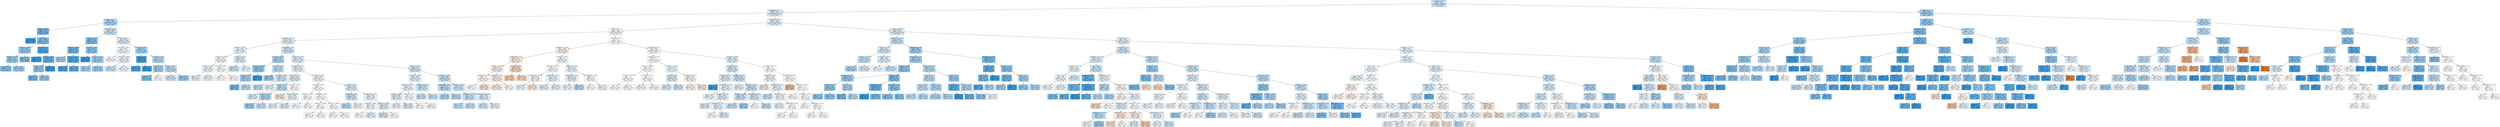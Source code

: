 digraph Tree {
node [shape=box, style="filled", color="black"] ;
0 [label="sdComp <= 0.65\ngini = 0.487\nsamples = 48239\nvalue = [20215, 28024]\nclass = True", fillcolor="#c8e4f8"] ;
1 [label="graphDepth <= 3.5\ngini = 0.493\nsamples = 37696\nvalue = [16636, 21060]\nclass = True", fillcolor="#d5eafa"] ;
0 -> 1 [labeldistance=2.5, labelangle=45, headlabel="True"] ;
2 [label="nbproc <= 4.5\ngini = 0.461\nsamples = 4630\nvalue = [1670, 2960]\nclass = True", fillcolor="#a9d4f4"] ;
1 -> 2 ;
3 [label="sdComp <= 0.065\ngini = 0.331\nsamples = 1252\nvalue = [262, 990]\nclass = True", fillcolor="#6db7ec"] ;
2 -> 3 ;
4 [label="gini = 0.0\nsamples = 180\nvalue = [0, 180]\nclass = True", fillcolor="#399de5"] ;
3 -> 4 ;
5 [label="CCR <= 0.55\ngini = 0.369\nsamples = 1072\nvalue = [262, 810]\nclass = True", fillcolor="#79bded"] ;
3 -> 5 ;
6 [label="sdComm <= 0.065\ngini = 0.426\nsamples = 754\nvalue = [232, 522]\nclass = True", fillcolor="#91c9f1"] ;
5 -> 6 ;
7 [label="sdComm <= 0.02\ngini = 0.435\nsamples = 638\nvalue = [204, 434]\nclass = True", fillcolor="#96cbf1"] ;
6 -> 7 ;
8 [label="gini = 0.402\nsamples = 172\nvalue = [48, 124]\nclass = True", fillcolor="#86c3ef"] ;
7 -> 8 ;
9 [label="gini = 0.445\nsamples = 466\nvalue = [156, 310]\nclass = True", fillcolor="#9dcef2"] ;
7 -> 9 ;
10 [label="gini = 0.366\nsamples = 116\nvalue = [28, 88]\nclass = True", fillcolor="#78bced"] ;
6 -> 10 ;
11 [label="sdComp <= 0.2\ngini = 0.171\nsamples = 318\nvalue = [30, 288]\nclass = True", fillcolor="#4ea7e8"] ;
5 -> 11 ;
12 [label="gini = 0.0\nsamples = 154\nvalue = [0, 154]\nclass = True", fillcolor="#399de5"] ;
11 -> 12 ;
13 [label="sdComm <= 0.65\ngini = 0.299\nsamples = 164\nvalue = [30, 134]\nclass = True", fillcolor="#65b3eb"] ;
11 -> 13 ;
14 [label="sdComm <= 0.2\ngini = 0.42\nsamples = 100\nvalue = [30, 70]\nclass = True", fillcolor="#8ec7f0"] ;
13 -> 14 ;
15 [label="gini = 0.355\nsamples = 26\nvalue = [6, 20]\nclass = True", fillcolor="#74baed"] ;
14 -> 15 ;
16 [label="gini = 0.438\nsamples = 74\nvalue = [24, 50]\nclass = True", fillcolor="#98ccf1"] ;
14 -> 16 ;
17 [label="gini = 0.0\nsamples = 64\nvalue = [0, 64]\nclass = True", fillcolor="#399de5"] ;
13 -> 17 ;
18 [label="sdComp <= 0.065\ngini = 0.486\nsamples = 3378\nvalue = [1408, 1970]\nclass = True", fillcolor="#c7e3f8"] ;
2 -> 18 ;
19 [label="sdComp <= 0.02\ngini = 0.377\nsamples = 500\nvalue = [126, 374]\nclass = True", fillcolor="#7cbeee"] ;
18 -> 19 ;
20 [label="sdComm <= 0.02\ngini = 0.336\nsamples = 234\nvalue = [50, 184]\nclass = True", fillcolor="#6fb8ec"] ;
19 -> 20 ;
21 [label="gini = 0.453\nsamples = 104\nvalue = [36, 68]\nclass = True", fillcolor="#a2d1f3"] ;
20 -> 21 ;
22 [label="sdComm <= 0.065\ngini = 0.192\nsamples = 130\nvalue = [14, 116]\nclass = True", fillcolor="#51a9e8"] ;
20 -> 22 ;
23 [label="gini = 0.136\nsamples = 82\nvalue = [6, 76]\nclass = True", fillcolor="#49a5e7"] ;
22 -> 23 ;
24 [label="gini = 0.278\nsamples = 48\nvalue = [8, 40]\nclass = True", fillcolor="#61b1ea"] ;
22 -> 24 ;
25 [label="sdComm <= 0.02\ngini = 0.408\nsamples = 266\nvalue = [76, 190]\nclass = True", fillcolor="#88c4ef"] ;
19 -> 25 ;
26 [label="gini = 0.0\nsamples = 42\nvalue = [0, 42]\nclass = True", fillcolor="#399de5"] ;
25 -> 26 ;
27 [label="sdComm <= 0.065\ngini = 0.448\nsamples = 224\nvalue = [76, 148]\nclass = True", fillcolor="#9fcff2"] ;
25 -> 27 ;
28 [label="gini = 0.457\nsamples = 68\nvalue = [24, 44]\nclass = True", fillcolor="#a5d2f3"] ;
27 -> 28 ;
29 [label="gini = 0.444\nsamples = 156\nvalue = [52, 104]\nclass = True", fillcolor="#9ccef2"] ;
27 -> 29 ;
30 [label="CCR <= 0.55\ngini = 0.494\nsamples = 2878\nvalue = [1282, 1596]\nclass = True", fillcolor="#d8ecfa"] ;
18 -> 30 ;
31 [label="sdComm <= 0.02\ngini = 0.499\nsamples = 2112\nvalue = [1020, 1092]\nclass = True", fillcolor="#f2f9fd"] ;
30 -> 31 ;
32 [label="gini = 0.5\nsamples = 780\nvalue = [386, 394]\nclass = True", fillcolor="#fbfdfe"] ;
31 -> 32 ;
33 [label="sdComm <= 0.065\ngini = 0.499\nsamples = 1332\nvalue = [634, 698]\nclass = True", fillcolor="#edf6fd"] ;
31 -> 33 ;
34 [label="gini = 0.49\nsamples = 232\nvalue = [100, 132]\nclass = True", fillcolor="#cfe7f9"] ;
33 -> 34 ;
35 [label="gini = 0.5\nsamples = 1100\nvalue = [534, 566]\nclass = True", fillcolor="#f4f9fe"] ;
33 -> 35 ;
36 [label="sdComm <= 0.2\ngini = 0.45\nsamples = 766\nvalue = [262, 504]\nclass = True", fillcolor="#a0d0f3"] ;
30 -> 36 ;
37 [label="sdComp <= 0.2\ngini = 0.08\nsamples = 96\nvalue = [4, 92]\nclass = True", fillcolor="#42a1e6"] ;
36 -> 37 ;
38 [label="gini = 0.142\nsamples = 52\nvalue = [4, 48]\nclass = True", fillcolor="#49a5e7"] ;
37 -> 38 ;
39 [label="gini = 0.0\nsamples = 44\nvalue = [0, 44]\nclass = True", fillcolor="#399de5"] ;
37 -> 39 ;
40 [label="sdComm <= 0.65\ngini = 0.474\nsamples = 670\nvalue = [258, 412]\nclass = True", fillcolor="#b5daf5"] ;
36 -> 40 ;
41 [label="sdComp <= 0.2\ngini = 0.451\nsamples = 140\nvalue = [48, 92]\nclass = True", fillcolor="#a0d0f3"] ;
40 -> 41 ;
42 [label="gini = 0.386\nsamples = 92\nvalue = [24, 68]\nclass = True", fillcolor="#7fc0ee"] ;
41 -> 42 ;
43 [label="gini = 0.5\nsamples = 48\nvalue = [24, 24]\nclass = False", fillcolor="#ffffff"] ;
41 -> 43 ;
44 [label="sdComp <= 0.2\ngini = 0.478\nsamples = 530\nvalue = [210, 320]\nclass = True", fillcolor="#bbddf6"] ;
40 -> 44 ;
45 [label="gini = 0.492\nsamples = 330\nvalue = [144, 186]\nclass = True", fillcolor="#d2e9f9"] ;
44 -> 45 ;
46 [label="gini = 0.442\nsamples = 200\nvalue = [66, 134]\nclass = True", fillcolor="#9bcdf2"] ;
44 -> 46 ;
47 [label="sdComp <= 0.065\ngini = 0.496\nsamples = 33066\nvalue = [14966, 18100]\nclass = True", fillcolor="#ddeefa"] ;
1 -> 47 ;
48 [label="nbproc <= 4.5\ngini = 0.499\nsamples = 10296\nvalue = [4960, 5336]\nclass = True", fillcolor="#f1f8fd"] ;
47 -> 48 ;
49 [label="graphSize <= 22.5\ngini = 0.496\nsamples = 3914\nvalue = [1786, 2128]\nclass = True", fillcolor="#dfeffb"] ;
48 -> 49 ;
50 [label="sdComm <= 0.065\ngini = 0.499\nsamples = 1650\nvalue = [788, 862]\nclass = True", fillcolor="#eef7fd"] ;
49 -> 50 ;
51 [label="sdComm <= 0.02\ngini = 0.499\nsamples = 1318\nvalue = [638, 680]\nclass = True", fillcolor="#f3f9fd"] ;
50 -> 51 ;
52 [label="sdComp <= 0.02\ngini = 0.499\nsamples = 802\nvalue = [382, 420]\nclass = True", fillcolor="#edf6fd"] ;
51 -> 52 ;
53 [label="gini = 0.498\nsamples = 172\nvalue = [80, 92]\nclass = True", fillcolor="#e5f2fc"] ;
52 -> 53 ;
54 [label="gini = 0.499\nsamples = 630\nvalue = [302, 328]\nclass = True", fillcolor="#eff7fd"] ;
52 -> 54 ;
55 [label="sdComp <= 0.02\ngini = 0.5\nsamples = 516\nvalue = [256, 260]\nclass = True", fillcolor="#fcfdff"] ;
51 -> 55 ;
56 [label="gini = 0.5\nsamples = 352\nvalue = [174, 178]\nclass = True", fillcolor="#fbfdfe"] ;
55 -> 56 ;
57 [label="gini = 0.5\nsamples = 164\nvalue = [82, 82]\nclass = False", fillcolor="#ffffff"] ;
55 -> 57 ;
58 [label="sdComp <= 0.02\ngini = 0.495\nsamples = 332\nvalue = [150, 182]\nclass = True", fillcolor="#dceefa"] ;
50 -> 58 ;
59 [label="gini = 0.487\nsamples = 172\nvalue = [72, 100]\nclass = True", fillcolor="#c8e4f8"] ;
58 -> 59 ;
60 [label="gini = 0.5\nsamples = 160\nvalue = [78, 82]\nclass = True", fillcolor="#f5fafe"] ;
58 -> 60 ;
61 [label="graphDepth <= 6.5\ngini = 0.493\nsamples = 2264\nvalue = [998, 1266]\nclass = True", fillcolor="#d5eaf9"] ;
49 -> 61 ;
62 [label="sdComp <= 0.02\ngini = 0.461\nsamples = 338\nvalue = [122, 216]\nclass = True", fillcolor="#a9d4f4"] ;
61 -> 62 ;
63 [label="sdComm <= 0.065\ngini = 0.41\nsamples = 132\nvalue = [38, 94]\nclass = True", fillcolor="#89c5f0"] ;
62 -> 63 ;
64 [label="sdComm <= 0.02\ngini = 0.456\nsamples = 108\nvalue = [38, 70]\nclass = True", fillcolor="#a4d2f3"] ;
63 -> 64 ;
65 [label="gini = 0.337\nsamples = 28\nvalue = [6, 22]\nclass = True", fillcolor="#6fb8ec"] ;
64 -> 65 ;
66 [label="gini = 0.48\nsamples = 80\nvalue = [32, 48]\nclass = True", fillcolor="#bddef6"] ;
64 -> 66 ;
67 [label="gini = 0.0\nsamples = 24\nvalue = [0, 24]\nclass = True", fillcolor="#399de5"] ;
63 -> 67 ;
68 [label="sdComm <= 0.02\ngini = 0.483\nsamples = 206\nvalue = [84, 122]\nclass = True", fillcolor="#c1e0f7"] ;
62 -> 68 ;
69 [label="gini = 0.432\nsamples = 38\nvalue = [12, 26]\nclass = True", fillcolor="#94caf1"] ;
68 -> 69 ;
70 [label="sdComm <= 0.065\ngini = 0.49\nsamples = 168\nvalue = [72, 96]\nclass = True", fillcolor="#cee6f8"] ;
68 -> 70 ;
71 [label="gini = 0.482\nsamples = 104\nvalue = [42, 62]\nclass = True", fillcolor="#bfdff7"] ;
70 -> 71 ;
72 [label="gini = 0.498\nsamples = 64\nvalue = [30, 34]\nclass = True", fillcolor="#e8f3fc"] ;
70 -> 72 ;
73 [label="graphSize <= 75.0\ngini = 0.496\nsamples = 1926\nvalue = [876, 1050]\nclass = True", fillcolor="#deeffb"] ;
61 -> 73 ;
74 [label="graphDepth <= 9.0\ngini = 0.498\nsamples = 1086\nvalue = [510, 576]\nclass = True", fillcolor="#e8f4fc"] ;
73 -> 74 ;
75 [label="sdComp <= 0.02\ngini = 0.495\nsamples = 364\nvalue = [164, 200]\nclass = True", fillcolor="#dbedfa"] ;
74 -> 75 ;
76 [label="sdComm <= 0.02\ngini = 0.48\nsamples = 180\nvalue = [72, 108]\nclass = True", fillcolor="#bddef6"] ;
75 -> 76 ;
77 [label="gini = 0.494\nsamples = 72\nvalue = [32, 40]\nclass = True", fillcolor="#d7ebfa"] ;
76 -> 77 ;
78 [label="sdComm <= 0.065\ngini = 0.466\nsamples = 108\nvalue = [40, 68]\nclass = True", fillcolor="#add7f4"] ;
76 -> 78 ;
79 [label="gini = 0.444\nsamples = 60\nvalue = [20, 40]\nclass = True", fillcolor="#9ccef2"] ;
78 -> 79 ;
80 [label="gini = 0.486\nsamples = 48\nvalue = [20, 28]\nclass = True", fillcolor="#c6e3f8"] ;
78 -> 80 ;
81 [label="sdComm <= 0.02\ngini = 0.5\nsamples = 184\nvalue = [92, 92]\nclass = False", fillcolor="#ffffff"] ;
75 -> 81 ;
82 [label="gini = 0.493\nsamples = 68\nvalue = [38, 30]\nclass = False", fillcolor="#fae4d5"] ;
81 -> 82 ;
83 [label="sdComm <= 0.065\ngini = 0.498\nsamples = 116\nvalue = [54, 62]\nclass = True", fillcolor="#e5f2fc"] ;
81 -> 83 ;
84 [label="gini = 0.499\nsamples = 76\nvalue = [36, 40]\nclass = True", fillcolor="#ebf5fc"] ;
83 -> 84 ;
85 [label="gini = 0.495\nsamples = 40\nvalue = [18, 22]\nclass = True", fillcolor="#dbedfa"] ;
83 -> 85 ;
86 [label="sdComp <= 0.02\ngini = 0.499\nsamples = 722\nvalue = [346, 376]\nclass = True", fillcolor="#eff7fd"] ;
74 -> 86 ;
87 [label="sdComm <= 0.02\ngini = 0.5\nsamples = 432\nvalue = [216, 216]\nclass = False", fillcolor="#ffffff"] ;
86 -> 87 ;
88 [label="graphSize <= 40.0\ngini = 0.5\nsamples = 160\nvalue = [80, 80]\nclass = False", fillcolor="#ffffff"] ;
87 -> 88 ;
89 [label="gini = 0.5\nsamples = 84\nvalue = [42, 42]\nclass = False", fillcolor="#ffffff"] ;
88 -> 89 ;
90 [label="gini = 0.5\nsamples = 76\nvalue = [38, 38]\nclass = False", fillcolor="#ffffff"] ;
88 -> 90 ;
91 [label="graphSize <= 40.0\ngini = 0.5\nsamples = 272\nvalue = [136, 136]\nclass = False", fillcolor="#ffffff"] ;
87 -> 91 ;
92 [label="sdComm <= 0.065\ngini = 0.5\nsamples = 172\nvalue = [86, 86]\nclass = False", fillcolor="#ffffff"] ;
91 -> 92 ;
93 [label="gini = 0.5\nsamples = 76\nvalue = [38, 38]\nclass = False", fillcolor="#ffffff"] ;
92 -> 93 ;
94 [label="gini = 0.5\nsamples = 96\nvalue = [48, 48]\nclass = False", fillcolor="#ffffff"] ;
92 -> 94 ;
95 [label="sdComm <= 0.065\ngini = 0.5\nsamples = 100\nvalue = [50, 50]\nclass = False", fillcolor="#ffffff"] ;
91 -> 95 ;
96 [label="gini = 0.5\nsamples = 36\nvalue = [18, 18]\nclass = False", fillcolor="#ffffff"] ;
95 -> 96 ;
97 [label="gini = 0.5\nsamples = 64\nvalue = [32, 32]\nclass = False", fillcolor="#ffffff"] ;
95 -> 97 ;
98 [label="sdComm <= 0.02\ngini = 0.495\nsamples = 290\nvalue = [130, 160]\nclass = True", fillcolor="#daedfa"] ;
86 -> 98 ;
99 [label="graphSize <= 40.0\ngini = 0.487\nsamples = 124\nvalue = [52, 72]\nclass = True", fillcolor="#c8e4f8"] ;
98 -> 99 ;
100 [label="gini = 0.476\nsamples = 82\nvalue = [32, 50]\nclass = True", fillcolor="#b8dcf6"] ;
99 -> 100 ;
101 [label="gini = 0.499\nsamples = 42\nvalue = [20, 22]\nclass = True", fillcolor="#edf6fd"] ;
99 -> 101 ;
102 [label="graphDepth <= 13.5\ngini = 0.498\nsamples = 166\nvalue = [78, 88]\nclass = True", fillcolor="#e8f4fc"] ;
98 -> 102 ;
103 [label="sdComm <= 0.065\ngini = 0.499\nsamples = 104\nvalue = [50, 54]\nclass = True", fillcolor="#f0f8fd"] ;
102 -> 103 ;
104 [label="gini = 0.5\nsamples = 52\nvalue = [26, 26]\nclass = False", fillcolor="#ffffff"] ;
103 -> 104 ;
105 [label="gini = 0.497\nsamples = 52\nvalue = [24, 28]\nclass = True", fillcolor="#e3f1fb"] ;
103 -> 105 ;
106 [label="sdComm <= 0.065\ngini = 0.495\nsamples = 62\nvalue = [28, 34]\nclass = True", fillcolor="#dceefa"] ;
102 -> 106 ;
107 [label="gini = 0.491\nsamples = 46\nvalue = [20, 26]\nclass = True", fillcolor="#d1e8f9"] ;
106 -> 107 ;
108 [label="gini = 0.5\nsamples = 16\nvalue = [8, 8]\nclass = False", fillcolor="#ffffff"] ;
106 -> 108 ;
109 [label="sdComp <= 0.02\ngini = 0.492\nsamples = 840\nvalue = [366, 474]\nclass = True", fillcolor="#d2e9f9"] ;
73 -> 109 ;
110 [label="sdComm <= 0.065\ngini = 0.496\nsamples = 446\nvalue = [204, 242]\nclass = True", fillcolor="#e0f0fb"] ;
109 -> 110 ;
111 [label="graphDepth <= 25.5\ngini = 0.498\nsamples = 314\nvalue = [148, 166]\nclass = True", fillcolor="#eaf4fc"] ;
110 -> 111 ;
112 [label="sdComm <= 0.02\ngini = 0.496\nsamples = 180\nvalue = [82, 98]\nclass = True", fillcolor="#dfeffb"] ;
111 -> 112 ;
113 [label="gini = 0.499\nsamples = 80\nvalue = [38, 42]\nclass = True", fillcolor="#ecf6fd"] ;
112 -> 113 ;
114 [label="gini = 0.493\nsamples = 100\nvalue = [44, 56]\nclass = True", fillcolor="#d5eaf9"] ;
112 -> 114 ;
115 [label="sdComm <= 0.02\ngini = 0.5\nsamples = 134\nvalue = [66, 68]\nclass = True", fillcolor="#f9fcfe"] ;
111 -> 115 ;
116 [label="gini = 0.5\nsamples = 64\nvalue = [32, 32]\nclass = False", fillcolor="#ffffff"] ;
115 -> 116 ;
117 [label="gini = 0.5\nsamples = 70\nvalue = [34, 36]\nclass = True", fillcolor="#f4fafe"] ;
115 -> 117 ;
118 [label="graphDepth <= 25.5\ngini = 0.489\nsamples = 132\nvalue = [56, 76]\nclass = True", fillcolor="#cbe5f8"] ;
110 -> 118 ;
119 [label="gini = 0.488\nsamples = 104\nvalue = [44, 60]\nclass = True", fillcolor="#cae5f8"] ;
118 -> 119 ;
120 [label="gini = 0.49\nsamples = 28\nvalue = [12, 16]\nclass = True", fillcolor="#cee6f8"] ;
118 -> 120 ;
121 [label="sdComm <= 0.02\ngini = 0.484\nsamples = 394\nvalue = [162, 232]\nclass = True", fillcolor="#c3e1f7"] ;
109 -> 121 ;
122 [label="graphDepth <= 25.5\ngini = 0.471\nsamples = 132\nvalue = [50, 82]\nclass = True", fillcolor="#b2d9f5"] ;
121 -> 122 ;
123 [label="gini = 0.469\nsamples = 80\nvalue = [30, 50]\nclass = True", fillcolor="#b0d8f5"] ;
122 -> 123 ;
124 [label="gini = 0.473\nsamples = 52\nvalue = [20, 32]\nclass = True", fillcolor="#b5daf5"] ;
122 -> 124 ;
125 [label="sdComm <= 0.065\ngini = 0.489\nsamples = 262\nvalue = [112, 150]\nclass = True", fillcolor="#cde6f8"] ;
121 -> 125 ;
126 [label="graphDepth <= 25.5\ngini = 0.484\nsamples = 136\nvalue = [56, 80]\nclass = True", fillcolor="#c4e2f7"] ;
125 -> 126 ;
127 [label="gini = 0.483\nsamples = 88\nvalue = [36, 52]\nclass = True", fillcolor="#c2e1f7"] ;
126 -> 127 ;
128 [label="gini = 0.486\nsamples = 48\nvalue = [20, 28]\nclass = True", fillcolor="#c6e3f8"] ;
126 -> 128 ;
129 [label="graphDepth <= 25.5\ngini = 0.494\nsamples = 126\nvalue = [56, 70]\nclass = True", fillcolor="#d7ebfa"] ;
125 -> 129 ;
130 [label="gini = 0.491\nsamples = 74\nvalue = [32, 42]\nclass = True", fillcolor="#d0e8f9"] ;
129 -> 130 ;
131 [label="gini = 0.497\nsamples = 52\nvalue = [24, 28]\nclass = True", fillcolor="#e3f1fb"] ;
129 -> 131 ;
132 [label="sdComm <= 0.02\ngini = 0.5\nsamples = 6382\nvalue = [3174, 3208]\nclass = True", fillcolor="#fdfeff"] ;
48 -> 132 ;
133 [label="graphSize <= 40.0\ngini = 0.499\nsamples = 2040\nvalue = [1074, 966]\nclass = False", fillcolor="#fcf2eb"] ;
132 -> 133 ;
134 [label="graphDepth <= 7.5\ngini = 0.497\nsamples = 1532\nvalue = [828, 704]\nclass = False", fillcolor="#fbece1"] ;
133 -> 134 ;
135 [label="sdComp <= 0.02\ngini = 0.498\nsamples = 1268\nvalue = [672, 596]\nclass = False", fillcolor="#fcf1e9"] ;
134 -> 135 ;
136 [label="graphSize <= 22.5\ngini = 0.5\nsamples = 316\nvalue = [162, 154]\nclass = False", fillcolor="#fef9f5"] ;
135 -> 136 ;
137 [label="gini = 0.5\nsamples = 248\nvalue = [124, 124]\nclass = False", fillcolor="#ffffff"] ;
136 -> 137 ;
138 [label="gini = 0.493\nsamples = 68\nvalue = [38, 30]\nclass = False", fillcolor="#fae4d5"] ;
136 -> 138 ;
139 [label="graphSize <= 22.5\ngini = 0.497\nsamples = 952\nvalue = [510, 442]\nclass = False", fillcolor="#fceee5"] ;
135 -> 139 ;
140 [label="gini = 0.497\nsamples = 844\nvalue = [456, 388]\nclass = False", fillcolor="#fbece1"] ;
139 -> 140 ;
141 [label="gini = 0.5\nsamples = 108\nvalue = [54, 54]\nclass = False", fillcolor="#ffffff"] ;
139 -> 141 ;
142 [label="sdComp <= 0.02\ngini = 0.483\nsamples = 264\nvalue = [156, 108]\nclass = False", fillcolor="#f7d8c2"] ;
134 -> 142 ;
143 [label="gini = 0.469\nsamples = 32\nvalue = [20, 12]\nclass = False", fillcolor="#f5cdb0"] ;
142 -> 143 ;
144 [label="gini = 0.485\nsamples = 232\nvalue = [136, 96]\nclass = False", fillcolor="#f7dac5"] ;
142 -> 144 ;
145 [label="sdComp <= 0.02\ngini = 0.5\nsamples = 508\nvalue = [246, 262]\nclass = True", fillcolor="#f3f9fd"] ;
133 -> 145 ;
146 [label="graphSize <= 75.0\ngini = 0.5\nsamples = 258\nvalue = [128, 130]\nclass = True", fillcolor="#fcfdff"] ;
145 -> 146 ;
147 [label="graphDepth <= 12.5\ngini = 0.499\nsamples = 138\nvalue = [72, 66]\nclass = False", fillcolor="#fdf5ef"] ;
146 -> 147 ;
148 [label="gini = 0.499\nsamples = 58\nvalue = [28, 30]\nclass = True", fillcolor="#f2f8fd"] ;
147 -> 148 ;
149 [label="gini = 0.495\nsamples = 80\nvalue = [44, 36]\nclass = False", fillcolor="#fae8db"] ;
147 -> 149 ;
150 [label="graphDepth <= 25.5\ngini = 0.498\nsamples = 120\nvalue = [56, 64]\nclass = True", fillcolor="#e6f3fc"] ;
146 -> 150 ;
151 [label="gini = 0.497\nsamples = 52\nvalue = [24, 28]\nclass = True", fillcolor="#e3f1fb"] ;
150 -> 151 ;
152 [label="gini = 0.498\nsamples = 68\nvalue = [32, 36]\nclass = True", fillcolor="#e9f4fc"] ;
150 -> 152 ;
153 [label="graphSize <= 75.0\ngini = 0.498\nsamples = 250\nvalue = [118, 132]\nclass = True", fillcolor="#eaf5fc"] ;
145 -> 153 ;
154 [label="graphDepth <= 12.5\ngini = 0.497\nsamples = 148\nvalue = [68, 80]\nclass = True", fillcolor="#e1f0fb"] ;
153 -> 154 ;
155 [label="gini = 0.499\nsamples = 116\nvalue = [56, 60]\nclass = True", fillcolor="#f2f8fd"] ;
154 -> 155 ;
156 [label="gini = 0.469\nsamples = 32\nvalue = [12, 20]\nclass = True", fillcolor="#b0d8f5"] ;
154 -> 156 ;
157 [label="graphDepth <= 25.5\ngini = 0.5\nsamples = 102\nvalue = [50, 52]\nclass = True", fillcolor="#f7fbfe"] ;
153 -> 157 ;
158 [label="gini = 0.5\nsamples = 48\nvalue = [24, 24]\nclass = False", fillcolor="#ffffff"] ;
157 -> 158 ;
159 [label="gini = 0.499\nsamples = 54\nvalue = [26, 28]\nclass = True", fillcolor="#f1f8fd"] ;
157 -> 159 ;
160 [label="graphDepth <= 6.5\ngini = 0.499\nsamples = 4342\nvalue = [2100, 2242]\nclass = True", fillcolor="#f2f9fd"] ;
132 -> 160 ;
161 [label="graphSize <= 22.5\ngini = 0.5\nsamples = 2874\nvalue = [1426, 1448]\nclass = True", fillcolor="#fcfeff"] ;
160 -> 161 ;
162 [label="sdComm <= 0.065\ngini = 0.5\nsamples = 2456\nvalue = [1224, 1232]\nclass = True", fillcolor="#fefeff"] ;
161 -> 162 ;
163 [label="sdComp <= 0.02\ngini = 0.5\nsamples = 1272\nvalue = [636, 636]\nclass = False", fillcolor="#ffffff"] ;
162 -> 163 ;
164 [label="gini = 0.5\nsamples = 916\nvalue = [458, 458]\nclass = False", fillcolor="#ffffff"] ;
163 -> 164 ;
165 [label="gini = 0.5\nsamples = 356\nvalue = [178, 178]\nclass = False", fillcolor="#ffffff"] ;
163 -> 165 ;
166 [label="sdComp <= 0.02\ngini = 0.5\nsamples = 1184\nvalue = [588, 596]\nclass = True", fillcolor="#fcfeff"] ;
162 -> 166 ;
167 [label="gini = 0.5\nsamples = 384\nvalue = [188, 196]\nclass = True", fillcolor="#f7fbfe"] ;
166 -> 167 ;
168 [label="gini = 0.5\nsamples = 800\nvalue = [400, 400]\nclass = False", fillcolor="#ffffff"] ;
166 -> 168 ;
169 [label="sdComm <= 0.065\ngini = 0.499\nsamples = 418\nvalue = [202, 216]\nclass = True", fillcolor="#f2f9fd"] ;
161 -> 169 ;
170 [label="sdComp <= 0.02\ngini = 0.493\nsamples = 200\nvalue = [88, 112]\nclass = True", fillcolor="#d5eaf9"] ;
169 -> 170 ;
171 [label="gini = 0.495\nsamples = 134\nvalue = [60, 74]\nclass = True", fillcolor="#daecfa"] ;
170 -> 171 ;
172 [label="gini = 0.489\nsamples = 66\nvalue = [28, 38]\nclass = True", fillcolor="#cbe5f8"] ;
170 -> 172 ;
173 [label="sdComp <= 0.02\ngini = 0.499\nsamples = 218\nvalue = [114, 104]\nclass = False", fillcolor="#fdf4ee"] ;
169 -> 173 ;
174 [label="gini = 0.499\nsamples = 200\nvalue = [104, 96]\nclass = False", fillcolor="#fdf5f0"] ;
173 -> 174 ;
175 [label="gini = 0.494\nsamples = 18\nvalue = [10, 8]\nclass = False", fillcolor="#fae6d7"] ;
173 -> 175 ;
176 [label="sdComm <= 0.065\ngini = 0.497\nsamples = 1468\nvalue = [674, 794]\nclass = True", fillcolor="#e1f0fb"] ;
160 -> 176 ;
177 [label="sdComp <= 0.02\ngini = 0.492\nsamples = 936\nvalue = [410, 526]\nclass = True", fillcolor="#d3e9f9"] ;
176 -> 177 ;
178 [label="graphDepth <= 9.0\ngini = 0.496\nsamples = 480\nvalue = [218, 262]\nclass = True", fillcolor="#deeffb"] ;
177 -> 178 ;
179 [label="gini = 0.0\nsamples = 10\nvalue = [0, 10]\nclass = True", fillcolor="#399de5"] ;
178 -> 179 ;
180 [label="graphDepth <= 13.5\ngini = 0.497\nsamples = 470\nvalue = [218, 252]\nclass = True", fillcolor="#e4f2fb"] ;
178 -> 180 ;
181 [label="gini = 0.498\nsamples = 250\nvalue = [118, 132]\nclass = True", fillcolor="#eaf5fc"] ;
180 -> 181 ;
182 [label="graphSize <= 75.0\ngini = 0.496\nsamples = 220\nvalue = [100, 120]\nclass = True", fillcolor="#deeffb"] ;
180 -> 182 ;
183 [label="gini = 0.494\nsamples = 108\nvalue = [48, 60]\nclass = True", fillcolor="#d7ebfa"] ;
182 -> 183 ;
184 [label="graphDepth <= 25.5\ngini = 0.497\nsamples = 112\nvalue = [52, 60]\nclass = True", fillcolor="#e5f2fc"] ;
182 -> 184 ;
185 [label="gini = 0.5\nsamples = 40\nvalue = [20, 20]\nclass = False", fillcolor="#ffffff"] ;
184 -> 185 ;
186 [label="gini = 0.494\nsamples = 72\nvalue = [32, 40]\nclass = True", fillcolor="#d7ebfa"] ;
184 -> 186 ;
187 [label="graphDepth <= 9.0\ngini = 0.488\nsamples = 456\nvalue = [192, 264]\nclass = True", fillcolor="#c9e4f8"] ;
177 -> 187 ;
188 [label="gini = 0.497\nsamples = 52\nvalue = [24, 28]\nclass = True", fillcolor="#e3f1fb"] ;
187 -> 188 ;
189 [label="graphSize <= 75.0\ngini = 0.486\nsamples = 404\nvalue = [168, 236]\nclass = True", fillcolor="#c6e3f8"] ;
187 -> 189 ;
190 [label="graphSize <= 40.0\ngini = 0.485\nsamples = 344\nvalue = [142, 202]\nclass = True", fillcolor="#c4e2f7"] ;
189 -> 190 ;
191 [label="gini = 0.486\nsamples = 332\nvalue = [138, 194]\nclass = True", fillcolor="#c6e3f7"] ;
190 -> 191 ;
192 [label="gini = 0.444\nsamples = 12\nvalue = [4, 8]\nclass = True", fillcolor="#9ccef2"] ;
190 -> 192 ;
193 [label="graphDepth <= 25.5\ngini = 0.491\nsamples = 60\nvalue = [26, 34]\nclass = True", fillcolor="#d0e8f9"] ;
189 -> 193 ;
194 [label="gini = 0.5\nsamples = 20\nvalue = [10, 10]\nclass = False", fillcolor="#ffffff"] ;
193 -> 194 ;
195 [label="gini = 0.48\nsamples = 40\nvalue = [16, 24]\nclass = True", fillcolor="#bddef6"] ;
193 -> 195 ;
196 [label="sdComp <= 0.02\ngini = 0.5\nsamples = 532\nvalue = [264, 268]\nclass = True", fillcolor="#fcfeff"] ;
176 -> 196 ;
197 [label="graphSize <= 40.0\ngini = 0.499\nsamples = 268\nvalue = [128, 140]\nclass = True", fillcolor="#eef7fd"] ;
196 -> 197 ;
198 [label="gini = 0.494\nsamples = 36\nvalue = [20, 16]\nclass = False", fillcolor="#fae6d7"] ;
197 -> 198 ;
199 [label="graphDepth <= 12.5\ngini = 0.498\nsamples = 232\nvalue = [108, 124]\nclass = True", fillcolor="#e5f2fc"] ;
197 -> 199 ;
200 [label="gini = 0.486\nsamples = 48\nvalue = [20, 28]\nclass = True", fillcolor="#c6e3f8"] ;
199 -> 200 ;
201 [label="graphSize <= 75.0\ngini = 0.499\nsamples = 184\nvalue = [88, 96]\nclass = True", fillcolor="#eff7fd"] ;
199 -> 201 ;
202 [label="gini = 0.498\nsamples = 120\nvalue = [56, 64]\nclass = True", fillcolor="#e6f3fc"] ;
201 -> 202 ;
203 [label="graphDepth <= 25.5\ngini = 0.5\nsamples = 64\nvalue = [32, 32]\nclass = False", fillcolor="#ffffff"] ;
201 -> 203 ;
204 [label="gini = 0.5\nsamples = 40\nvalue = [20, 20]\nclass = False", fillcolor="#ffffff"] ;
203 -> 204 ;
205 [label="gini = 0.5\nsamples = 24\nvalue = [12, 12]\nclass = False", fillcolor="#ffffff"] ;
203 -> 205 ;
206 [label="graphDepth <= 9.0\ngini = 0.5\nsamples = 264\nvalue = [136, 128]\nclass = False", fillcolor="#fdf8f3"] ;
196 -> 206 ;
207 [label="gini = 0.42\nsamples = 20\nvalue = [14, 6]\nclass = False", fillcolor="#f0b78e"] ;
206 -> 207 ;
208 [label="graphSize <= 40.0\ngini = 0.5\nsamples = 244\nvalue = [122, 122]\nclass = False", fillcolor="#ffffff"] ;
206 -> 208 ;
209 [label="gini = 0.5\nsamples = 128\nvalue = [64, 64]\nclass = False", fillcolor="#ffffff"] ;
208 -> 209 ;
210 [label="graphSize <= 75.0\ngini = 0.5\nsamples = 116\nvalue = [58, 58]\nclass = False", fillcolor="#ffffff"] ;
208 -> 210 ;
211 [label="gini = 0.5\nsamples = 8\nvalue = [4, 4]\nclass = False", fillcolor="#ffffff"] ;
210 -> 211 ;
212 [label="graphDepth <= 25.5\ngini = 0.5\nsamples = 108\nvalue = [54, 54]\nclass = False", fillcolor="#ffffff"] ;
210 -> 212 ;
213 [label="gini = 0.5\nsamples = 44\nvalue = [22, 22]\nclass = False", fillcolor="#ffffff"] ;
212 -> 213 ;
214 [label="gini = 0.5\nsamples = 64\nvalue = [32, 32]\nclass = False", fillcolor="#ffffff"] ;
212 -> 214 ;
215 [label="sdComm <= 0.065\ngini = 0.493\nsamples = 22770\nvalue = [10006, 12764]\nclass = True", fillcolor="#d4eaf9"] ;
47 -> 215 ;
216 [label="graphSize <= 22.5\ngini = 0.483\nsamples = 7138\nvalue = [2910, 4228]\nclass = True", fillcolor="#c1e0f7"] ;
215 -> 216 ;
217 [label="nbproc <= 4.5\ngini = 0.493\nsamples = 5054\nvalue = [2218, 2836]\nclass = True", fillcolor="#d4eaf9"] ;
216 -> 217 ;
218 [label="sdComm <= 0.02\ngini = 0.485\nsamples = 1756\nvalue = [724, 1032]\nclass = True", fillcolor="#c4e2f7"] ;
217 -> 218 ;
219 [label="gini = 0.46\nsamples = 726\nvalue = [260, 466]\nclass = True", fillcolor="#a7d4f4"] ;
218 -> 219 ;
220 [label="gini = 0.495\nsamples = 1030\nvalue = [464, 566]\nclass = True", fillcolor="#dbedfa"] ;
218 -> 220 ;
221 [label="sdComm <= 0.02\ngini = 0.496\nsamples = 3298\nvalue = [1494, 1804]\nclass = True", fillcolor="#ddeefb"] ;
217 -> 221 ;
222 [label="gini = 0.5\nsamples = 1536\nvalue = [748, 788]\nclass = True", fillcolor="#f5fafe"] ;
221 -> 222 ;
223 [label="gini = 0.488\nsamples = 1762\nvalue = [746, 1016]\nclass = True", fillcolor="#cae5f8"] ;
221 -> 223 ;
224 [label="graphSize <= 75.0\ngini = 0.444\nsamples = 2084\nvalue = [692, 1392]\nclass = True", fillcolor="#9bcef2"] ;
216 -> 224 ;
225 [label="graphDepth <= 9.0\ngini = 0.451\nsamples = 1860\nvalue = [640, 1220]\nclass = True", fillcolor="#a1d0f3"] ;
224 -> 225 ;
226 [label="sdComm <= 0.02\ngini = 0.414\nsamples = 752\nvalue = [220, 532]\nclass = True", fillcolor="#8bc6f0"] ;
225 -> 226 ;
227 [label="graphDepth <= 6.5\ngini = 0.434\nsamples = 440\nvalue = [140, 300]\nclass = True", fillcolor="#95cbf1"] ;
226 -> 227 ;
228 [label="nbproc <= 4.5\ngini = 0.42\nsamples = 300\nvalue = [90, 210]\nclass = True", fillcolor="#8ec7f0"] ;
227 -> 228 ;
229 [label="gini = 0.417\nsamples = 54\nvalue = [16, 38]\nclass = True", fillcolor="#8cc6f0"] ;
228 -> 229 ;
230 [label="gini = 0.421\nsamples = 246\nvalue = [74, 172]\nclass = True", fillcolor="#8ec7f0"] ;
228 -> 230 ;
231 [label="nbproc <= 4.5\ngini = 0.459\nsamples = 140\nvalue = [50, 90]\nclass = True", fillcolor="#a7d3f3"] ;
227 -> 231 ;
232 [label="gini = 0.346\nsamples = 18\nvalue = [4, 14]\nclass = True", fillcolor="#72b9ec"] ;
231 -> 232 ;
233 [label="gini = 0.47\nsamples = 122\nvalue = [46, 76]\nclass = True", fillcolor="#b1d8f5"] ;
231 -> 233 ;
234 [label="nbproc <= 4.5\ngini = 0.381\nsamples = 312\nvalue = [80, 232]\nclass = True", fillcolor="#7dbfee"] ;
226 -> 234 ;
235 [label="graphDepth <= 6.5\ngini = 0.298\nsamples = 66\nvalue = [12, 54]\nclass = True", fillcolor="#65b3eb"] ;
234 -> 235 ;
236 [label="gini = 0.0\nsamples = 14\nvalue = [0, 14]\nclass = True", fillcolor="#399de5"] ;
235 -> 236 ;
237 [label="gini = 0.355\nsamples = 52\nvalue = [12, 40]\nclass = True", fillcolor="#74baed"] ;
235 -> 237 ;
238 [label="graphSize <= 40.0\ngini = 0.4\nsamples = 246\nvalue = [68, 178]\nclass = True", fillcolor="#85c2ef"] ;
234 -> 238 ;
239 [label="gini = 0.4\nsamples = 224\nvalue = [62, 162]\nclass = True", fillcolor="#85c3ef"] ;
238 -> 239 ;
240 [label="gini = 0.397\nsamples = 22\nvalue = [6, 16]\nclass = True", fillcolor="#83c2ef"] ;
238 -> 240 ;
241 [label="graphSize <= 40.0\ngini = 0.471\nsamples = 1108\nvalue = [420, 688]\nclass = True", fillcolor="#b2d9f5"] ;
225 -> 241 ;
242 [label="nbproc <= 4.5\ngini = 0.474\nsamples = 980\nvalue = [378, 602]\nclass = True", fillcolor="#b5dbf5"] ;
241 -> 242 ;
243 [label="sdComm <= 0.02\ngini = 0.482\nsamples = 326\nvalue = [132, 194]\nclass = True", fillcolor="#c0e0f7"] ;
242 -> 243 ;
244 [label="gini = 0.486\nsamples = 202\nvalue = [84, 118]\nclass = True", fillcolor="#c6e3f8"] ;
243 -> 244 ;
245 [label="gini = 0.475\nsamples = 124\nvalue = [48, 76]\nclass = True", fillcolor="#b6dbf5"] ;
243 -> 245 ;
246 [label="sdComm <= 0.02\ngini = 0.469\nsamples = 654\nvalue = [246, 408]\nclass = True", fillcolor="#b0d8f5"] ;
242 -> 246 ;
247 [label="gini = 0.469\nsamples = 528\nvalue = [198, 330]\nclass = True", fillcolor="#b0d8f5"] ;
246 -> 247 ;
248 [label="gini = 0.472\nsamples = 126\nvalue = [48, 78]\nclass = True", fillcolor="#b3d9f5"] ;
246 -> 248 ;
249 [label="nbproc <= 4.5\ngini = 0.441\nsamples = 128\nvalue = [42, 86]\nclass = True", fillcolor="#9acdf2"] ;
241 -> 249 ;
250 [label="sdComm <= 0.02\ngini = 0.26\nsamples = 26\nvalue = [4, 22]\nclass = True", fillcolor="#5dafea"] ;
249 -> 250 ;
251 [label="gini = 0.0\nsamples = 4\nvalue = [0, 4]\nclass = True", fillcolor="#399de5"] ;
250 -> 251 ;
252 [label="gini = 0.298\nsamples = 22\nvalue = [4, 18]\nclass = True", fillcolor="#65b3eb"] ;
250 -> 252 ;
253 [label="sdComm <= 0.02\ngini = 0.468\nsamples = 102\nvalue = [38, 64]\nclass = True", fillcolor="#afd7f4"] ;
249 -> 253 ;
254 [label="gini = 0.408\nsamples = 56\nvalue = [16, 40]\nclass = True", fillcolor="#88c4ef"] ;
253 -> 254 ;
255 [label="gini = 0.499\nsamples = 46\nvalue = [22, 24]\nclass = True", fillcolor="#eff7fd"] ;
253 -> 255 ;
256 [label="graphDepth <= 25.5\ngini = 0.357\nsamples = 224\nvalue = [52, 172]\nclass = True", fillcolor="#75bbed"] ;
224 -> 256 ;
257 [label="sdComm <= 0.02\ngini = 0.24\nsamples = 86\nvalue = [12, 74]\nclass = True", fillcolor="#59ade9"] ;
256 -> 257 ;
258 [label="nbproc <= 4.5\ngini = 0.355\nsamples = 52\nvalue = [12, 40]\nclass = True", fillcolor="#74baed"] ;
257 -> 258 ;
259 [label="gini = 0.231\nsamples = 30\nvalue = [4, 26]\nclass = True", fillcolor="#57ace9"] ;
258 -> 259 ;
260 [label="gini = 0.463\nsamples = 22\nvalue = [8, 14]\nclass = True", fillcolor="#aad5f4"] ;
258 -> 260 ;
261 [label="gini = 0.0\nsamples = 34\nvalue = [0, 34]\nclass = True", fillcolor="#399de5"] ;
257 -> 261 ;
262 [label="sdComm <= 0.02\ngini = 0.412\nsamples = 138\nvalue = [40, 98]\nclass = True", fillcolor="#8ac5f0"] ;
256 -> 262 ;
263 [label="nbproc <= 4.5\ngini = 0.337\nsamples = 56\nvalue = [12, 44]\nclass = True", fillcolor="#6fb8ec"] ;
262 -> 263 ;
264 [label="gini = 0.444\nsamples = 36\nvalue = [12, 24]\nclass = True", fillcolor="#9ccef2"] ;
263 -> 264 ;
265 [label="gini = 0.0\nsamples = 20\nvalue = [0, 20]\nclass = True", fillcolor="#399de5"] ;
263 -> 265 ;
266 [label="nbproc <= 4.5\ngini = 0.45\nsamples = 82\nvalue = [28, 54]\nclass = True", fillcolor="#a0d0f2"] ;
262 -> 266 ;
267 [label="gini = 0.432\nsamples = 38\nvalue = [12, 26]\nclass = True", fillcolor="#94caf1"] ;
266 -> 267 ;
268 [label="gini = 0.463\nsamples = 44\nvalue = [16, 28]\nclass = True", fillcolor="#aad5f4"] ;
266 -> 268 ;
269 [label="nbproc <= 4.5\ngini = 0.496\nsamples = 15632\nvalue = [7096, 8536]\nclass = True", fillcolor="#deeefb"] ;
215 -> 269 ;
270 [label="sdComm <= 0.2\ngini = 0.489\nsamples = 5034\nvalue = [2150, 2884]\nclass = True", fillcolor="#cde6f8"] ;
269 -> 270 ;
271 [label="graphSize <= 22.5\ngini = 0.495\nsamples = 2662\nvalue = [1204, 1458]\nclass = True", fillcolor="#ddeefa"] ;
270 -> 271 ;
272 [label="sdComp <= 0.2\ngini = 0.499\nsamples = 1554\nvalue = [736, 818]\nclass = True", fillcolor="#ebf5fc"] ;
271 -> 272 ;
273 [label="CCR <= 0.55\ngini = 0.499\nsamples = 1258\nvalue = [604, 654]\nclass = True", fillcolor="#f0f8fd"] ;
272 -> 273 ;
274 [label="gini = 0.499\nsamples = 1012\nvalue = [488, 524]\nclass = True", fillcolor="#f1f8fd"] ;
273 -> 274 ;
275 [label="gini = 0.498\nsamples = 246\nvalue = [116, 130]\nclass = True", fillcolor="#eaf4fc"] ;
273 -> 275 ;
276 [label="gini = 0.494\nsamples = 296\nvalue = [132, 164]\nclass = True", fillcolor="#d8ecfa"] ;
272 -> 276 ;
277 [label="CCR <= 0.55\ngini = 0.488\nsamples = 1108\nvalue = [468, 640]\nclass = True", fillcolor="#cae5f8"] ;
271 -> 277 ;
278 [label="graphDepth <= 9.0\ngini = 0.27\nsamples = 174\nvalue = [28, 146]\nclass = True", fillcolor="#5fb0ea"] ;
277 -> 278 ;
279 [label="graphDepth <= 6.5\ngini = 0.346\nsamples = 108\nvalue = [24, 84]\nclass = True", fillcolor="#72b9ec"] ;
278 -> 279 ;
280 [label="gini = 0.375\nsamples = 64\nvalue = [16, 48]\nclass = True", fillcolor="#7bbeee"] ;
279 -> 280 ;
281 [label="gini = 0.298\nsamples = 44\nvalue = [8, 36]\nclass = True", fillcolor="#65b3eb"] ;
279 -> 281 ;
282 [label="graphDepth <= 25.5\ngini = 0.114\nsamples = 66\nvalue = [4, 62]\nclass = True", fillcolor="#46a3e7"] ;
278 -> 282 ;
283 [label="gini = 0.0\nsamples = 42\nvalue = [0, 42]\nclass = True", fillcolor="#399de5"] ;
282 -> 283 ;
284 [label="gini = 0.278\nsamples = 24\nvalue = [4, 20]\nclass = True", fillcolor="#61b1ea"] ;
282 -> 284 ;
285 [label="graphDepth <= 6.5\ngini = 0.498\nsamples = 934\nvalue = [440, 494]\nclass = True", fillcolor="#e9f4fc"] ;
277 -> 285 ;
286 [label="sdComp <= 0.2\ngini = 0.47\nsamples = 138\nvalue = [52, 86]\nclass = True", fillcolor="#b1d8f5"] ;
285 -> 286 ;
287 [label="gini = 0.476\nsamples = 92\nvalue = [36, 56]\nclass = True", fillcolor="#b8dcf6"] ;
286 -> 287 ;
288 [label="gini = 0.454\nsamples = 46\nvalue = [16, 30]\nclass = True", fillcolor="#a3d1f3"] ;
286 -> 288 ;
289 [label="graphSize <= 40.0\ngini = 0.5\nsamples = 796\nvalue = [388, 408]\nclass = True", fillcolor="#f5fafe"] ;
285 -> 289 ;
290 [label="sdComp <= 0.2\ngini = 0.5\nsamples = 288\nvalue = [148, 140]\nclass = False", fillcolor="#fef8f4"] ;
289 -> 290 ;
291 [label="gini = 0.482\nsamples = 64\nvalue = [38, 26]\nclass = False", fillcolor="#f7d7c0"] ;
290 -> 291 ;
292 [label="gini = 0.5\nsamples = 224\nvalue = [110, 114]\nclass = True", fillcolor="#f8fcfe"] ;
290 -> 292 ;
293 [label="sdComp <= 0.2\ngini = 0.498\nsamples = 508\nvalue = [240, 268]\nclass = True", fillcolor="#eaf5fc"] ;
289 -> 293 ;
294 [label="graphSize <= 75.0\ngini = 0.494\nsamples = 230\nvalue = [102, 128]\nclass = True", fillcolor="#d7ebfa"] ;
293 -> 294 ;
295 [label="graphDepth <= 12.5\ngini = 0.473\nsamples = 146\nvalue = [56, 90]\nclass = True", fillcolor="#b4daf5"] ;
294 -> 295 ;
296 [label="gini = 0.499\nsamples = 62\nvalue = [30, 32]\nclass = True", fillcolor="#f3f9fd"] ;
295 -> 296 ;
297 [label="gini = 0.427\nsamples = 84\nvalue = [26, 58]\nclass = True", fillcolor="#92c9f1"] ;
295 -> 297 ;
298 [label="graphDepth <= 25.5\ngini = 0.495\nsamples = 84\nvalue = [46, 38]\nclass = False", fillcolor="#fae9dd"] ;
294 -> 298 ;
299 [label="gini = 0.491\nsamples = 60\nvalue = [34, 26]\nclass = False", fillcolor="#f9e1d0"] ;
298 -> 299 ;
300 [label="gini = 0.5\nsamples = 24\nvalue = [12, 12]\nclass = False", fillcolor="#ffffff"] ;
298 -> 300 ;
301 [label="graphSize <= 75.0\ngini = 0.5\nsamples = 278\nvalue = [138, 140]\nclass = True", fillcolor="#fcfeff"] ;
293 -> 301 ;
302 [label="graphDepth <= 12.5\ngini = 0.497\nsamples = 130\nvalue = [70, 60]\nclass = False", fillcolor="#fbede3"] ;
301 -> 302 ;
303 [label="gini = 0.496\nsamples = 66\nvalue = [30, 36]\nclass = True", fillcolor="#deeffb"] ;
302 -> 303 ;
304 [label="gini = 0.469\nsamples = 64\nvalue = [40, 24]\nclass = False", fillcolor="#f5cdb0"] ;
302 -> 304 ;
305 [label="graphDepth <= 25.5\ngini = 0.497\nsamples = 148\nvalue = [68, 80]\nclass = True", fillcolor="#e1f0fb"] ;
301 -> 305 ;
306 [label="gini = 0.499\nsamples = 92\nvalue = [44, 48]\nclass = True", fillcolor="#eff7fd"] ;
305 -> 306 ;
307 [label="gini = 0.49\nsamples = 56\nvalue = [24, 32]\nclass = True", fillcolor="#cee6f8"] ;
305 -> 307 ;
308 [label="graphSize <= 22.5\ngini = 0.48\nsamples = 2372\nvalue = [946, 1426]\nclass = True", fillcolor="#bcdef6"] ;
270 -> 308 ;
309 [label="sdComm <= 0.65\ngini = 0.43\nsamples = 524\nvalue = [164, 360]\nclass = True", fillcolor="#93caf1"] ;
308 -> 309 ;
310 [label="sdComp <= 0.2\ngini = 0.385\nsamples = 308\nvalue = [80, 228]\nclass = True", fillcolor="#7ebfee"] ;
309 -> 310 ;
311 [label="gini = 0.348\nsamples = 276\nvalue = [62, 214]\nclass = True", fillcolor="#72b9ed"] ;
310 -> 311 ;
312 [label="gini = 0.492\nsamples = 32\nvalue = [18, 14]\nclass = False", fillcolor="#f9e3d3"] ;
310 -> 312 ;
313 [label="sdComp <= 0.2\ngini = 0.475\nsamples = 216\nvalue = [84, 132]\nclass = True", fillcolor="#b7dbf6"] ;
309 -> 313 ;
314 [label="gini = 0.485\nsamples = 82\nvalue = [48, 34]\nclass = False", fillcolor="#f7dac5"] ;
313 -> 314 ;
315 [label="gini = 0.393\nsamples = 134\nvalue = [36, 98]\nclass = True", fillcolor="#82c1ef"] ;
313 -> 315 ;
316 [label="sdComm <= 0.65\ngini = 0.488\nsamples = 1848\nvalue = [782, 1066]\nclass = True", fillcolor="#cae5f8"] ;
308 -> 316 ;
317 [label="graphSize <= 40.0\ngini = 0.496\nsamples = 944\nvalue = [428, 516]\nclass = True", fillcolor="#ddeefb"] ;
316 -> 317 ;
318 [label="graphDepth <= 7.5\ngini = 0.499\nsamples = 354\nvalue = [170, 184]\nclass = True", fillcolor="#f0f8fd"] ;
317 -> 318 ;
319 [label="sdComp <= 0.2\ngini = 0.499\nsamples = 152\nvalue = [72, 80]\nclass = True", fillcolor="#ebf5fc"] ;
318 -> 319 ;
320 [label="gini = 0.499\nsamples = 110\nvalue = [52, 58]\nclass = True", fillcolor="#ebf5fc"] ;
319 -> 320 ;
321 [label="gini = 0.499\nsamples = 42\nvalue = [20, 22]\nclass = True", fillcolor="#edf6fd"] ;
319 -> 321 ;
322 [label="sdComp <= 0.2\ngini = 0.5\nsamples = 202\nvalue = [98, 104]\nclass = True", fillcolor="#f4f9fe"] ;
318 -> 322 ;
323 [label="gini = 0.499\nsamples = 96\nvalue = [46, 50]\nclass = True", fillcolor="#eff7fd"] ;
322 -> 323 ;
324 [label="gini = 0.5\nsamples = 106\nvalue = [52, 54]\nclass = True", fillcolor="#f8fbfe"] ;
322 -> 324 ;
325 [label="graphSize <= 75.0\ngini = 0.492\nsamples = 590\nvalue = [258, 332]\nclass = True", fillcolor="#d3e9f9"] ;
317 -> 325 ;
326 [label="sdComp <= 0.2\ngini = 0.487\nsamples = 296\nvalue = [124, 172]\nclass = True", fillcolor="#c8e4f8"] ;
325 -> 326 ;
327 [label="graphDepth <= 12.5\ngini = 0.49\nsamples = 172\nvalue = [74, 98]\nclass = True", fillcolor="#cfe7f9"] ;
326 -> 327 ;
328 [label="gini = 0.444\nsamples = 72\nvalue = [24, 48]\nclass = True", fillcolor="#9ccef2"] ;
327 -> 328 ;
329 [label="gini = 0.5\nsamples = 100\nvalue = [50, 50]\nclass = False", fillcolor="#ffffff"] ;
327 -> 329 ;
330 [label="graphDepth <= 12.5\ngini = 0.481\nsamples = 124\nvalue = [50, 74]\nclass = True", fillcolor="#bfdff7"] ;
326 -> 330 ;
331 [label="gini = 0.5\nsamples = 60\nvalue = [30, 30]\nclass = False", fillcolor="#ffffff"] ;
330 -> 331 ;
332 [label="gini = 0.43\nsamples = 64\nvalue = [20, 44]\nclass = True", fillcolor="#93caf1"] ;
330 -> 332 ;
333 [label="graphDepth <= 25.5\ngini = 0.496\nsamples = 294\nvalue = [134, 160]\nclass = True", fillcolor="#dfeffb"] ;
325 -> 333 ;
334 [label="sdComp <= 0.2\ngini = 0.498\nsamples = 150\nvalue = [70, 80]\nclass = True", fillcolor="#e6f3fc"] ;
333 -> 334 ;
335 [label="gini = 0.493\nsamples = 68\nvalue = [30, 38]\nclass = True", fillcolor="#d5eafa"] ;
334 -> 335 ;
336 [label="gini = 0.5\nsamples = 82\nvalue = [40, 42]\nclass = True", fillcolor="#f6fafe"] ;
334 -> 336 ;
337 [label="sdComp <= 0.2\ngini = 0.494\nsamples = 144\nvalue = [64, 80]\nclass = True", fillcolor="#d7ebfa"] ;
333 -> 337 ;
338 [label="gini = 0.498\nsamples = 68\nvalue = [32, 36]\nclass = True", fillcolor="#e9f4fc"] ;
337 -> 338 ;
339 [label="gini = 0.488\nsamples = 76\nvalue = [32, 44]\nclass = True", fillcolor="#c9e4f8"] ;
337 -> 339 ;
340 [label="graphDepth <= 9.0\ngini = 0.476\nsamples = 904\nvalue = [354, 550]\nclass = True", fillcolor="#b8dcf6"] ;
316 -> 340 ;
341 [label="sdComp <= 0.2\ngini = 0.422\nsamples = 192\nvalue = [58, 134]\nclass = True", fillcolor="#8fc7f0"] ;
340 -> 341 ;
342 [label="graphDepth <= 6.5\ngini = 0.355\nsamples = 78\nvalue = [18, 60]\nclass = True", fillcolor="#74baed"] ;
341 -> 342 ;
343 [label="gini = 0.269\nsamples = 50\nvalue = [8, 42]\nclass = True", fillcolor="#5fb0ea"] ;
342 -> 343 ;
344 [label="gini = 0.459\nsamples = 28\nvalue = [10, 18]\nclass = True", fillcolor="#a7d3f3"] ;
342 -> 344 ;
345 [label="graphSize <= 40.0\ngini = 0.456\nsamples = 114\nvalue = [40, 74]\nclass = True", fillcolor="#a4d2f3"] ;
341 -> 345 ;
346 [label="gini = 0.471\nsamples = 58\nvalue = [22, 36]\nclass = True", fillcolor="#b2d9f5"] ;
345 -> 346 ;
347 [label="gini = 0.436\nsamples = 56\nvalue = [18, 38]\nclass = True", fillcolor="#97cbf1"] ;
345 -> 347 ;
348 [label="graphSize <= 75.0\ngini = 0.486\nsamples = 712\nvalue = [296, 416]\nclass = True", fillcolor="#c6e3f8"] ;
340 -> 348 ;
349 [label="sdComp <= 0.2\ngini = 0.496\nsamples = 480\nvalue = [218, 262]\nclass = True", fillcolor="#deeffb"] ;
348 -> 349 ;
350 [label="graphDepth <= 13.5\ngini = 0.5\nsamples = 260\nvalue = [128, 132]\nclass = True", fillcolor="#f9fcfe"] ;
349 -> 350 ;
351 [label="gini = 0.5\nsamples = 144\nvalue = [70, 74]\nclass = True", fillcolor="#f4fafe"] ;
350 -> 351 ;
352 [label="gini = 0.5\nsamples = 116\nvalue = [58, 58]\nclass = False", fillcolor="#ffffff"] ;
350 -> 352 ;
353 [label="graphDepth <= 13.5\ngini = 0.483\nsamples = 220\nvalue = [90, 130]\nclass = True", fillcolor="#c2e1f7"] ;
349 -> 353 ;
354 [label="gini = 0.481\nsamples = 184\nvalue = [74, 110]\nclass = True", fillcolor="#bedff6"] ;
353 -> 354 ;
355 [label="gini = 0.494\nsamples = 36\nvalue = [16, 20]\nclass = True", fillcolor="#d7ebfa"] ;
353 -> 355 ;
356 [label="sdComp <= 0.2\ngini = 0.446\nsamples = 232\nvalue = [78, 154]\nclass = True", fillcolor="#9dcff2"] ;
348 -> 356 ;
357 [label="graphDepth <= 25.5\ngini = 0.477\nsamples = 158\nvalue = [62, 96]\nclass = True", fillcolor="#b9dcf6"] ;
356 -> 357 ;
358 [label="gini = 0.383\nsamples = 62\nvalue = [16, 46]\nclass = True", fillcolor="#7ebfee"] ;
357 -> 358 ;
359 [label="gini = 0.499\nsamples = 96\nvalue = [46, 50]\nclass = True", fillcolor="#eff7fd"] ;
357 -> 359 ;
360 [label="graphDepth <= 25.5\ngini = 0.339\nsamples = 74\nvalue = [16, 58]\nclass = True", fillcolor="#70b8ec"] ;
356 -> 360 ;
361 [label="gini = 0.386\nsamples = 46\nvalue = [12, 34]\nclass = True", fillcolor="#7fc0ee"] ;
360 -> 361 ;
362 [label="gini = 0.245\nsamples = 28\nvalue = [4, 24]\nclass = True", fillcolor="#5aade9"] ;
360 -> 362 ;
363 [label="graphSize <= 75.0\ngini = 0.498\nsamples = 10598\nvalue = [4946, 5652]\nclass = True", fillcolor="#e6f3fc"] ;
269 -> 363 ;
364 [label="graphSize <= 22.5\ngini = 0.498\nsamples = 9804\nvalue = [4622, 5182]\nclass = True", fillcolor="#eaf4fc"] ;
363 -> 364 ;
365 [label="CCR <= 0.55\ngini = 0.499\nsamples = 6202\nvalue = [2976, 3226]\nclass = True", fillcolor="#f0f7fd"] ;
364 -> 365 ;
366 [label="gini = 0.497\nsamples = 2578\nvalue = [1188, 1390]\nclass = True", fillcolor="#e2f1fb"] ;
365 -> 366 ;
367 [label="sdComm <= 0.2\ngini = 0.5\nsamples = 3624\nvalue = [1788, 1836]\nclass = True", fillcolor="#fafcfe"] ;
365 -> 367 ;
368 [label="sdComp <= 0.2\ngini = 0.499\nsamples = 664\nvalue = [350, 314]\nclass = False", fillcolor="#fcf2eb"] ;
367 -> 368 ;
369 [label="gini = 0.499\nsamples = 328\nvalue = [170, 158]\nclass = False", fillcolor="#fdf6f1"] ;
368 -> 369 ;
370 [label="gini = 0.497\nsamples = 336\nvalue = [180, 156]\nclass = False", fillcolor="#fceee5"] ;
368 -> 370 ;
371 [label="sdComp <= 0.2\ngini = 0.5\nsamples = 2960\nvalue = [1438, 1522]\nclass = True", fillcolor="#f4fafe"] ;
367 -> 371 ;
372 [label="sdComm <= 0.65\ngini = 0.5\nsamples = 1312\nvalue = [656, 656]\nclass = False", fillcolor="#ffffff"] ;
371 -> 372 ;
373 [label="gini = 0.5\nsamples = 568\nvalue = [284, 284]\nclass = False", fillcolor="#ffffff"] ;
372 -> 373 ;
374 [label="gini = 0.5\nsamples = 744\nvalue = [372, 372]\nclass = False", fillcolor="#ffffff"] ;
372 -> 374 ;
375 [label="sdComm <= 0.65\ngini = 0.499\nsamples = 1648\nvalue = [782, 866]\nclass = True", fillcolor="#ecf5fc"] ;
371 -> 375 ;
376 [label="gini = 0.497\nsamples = 474\nvalue = [220, 254]\nclass = True", fillcolor="#e4f2fc"] ;
375 -> 376 ;
377 [label="gini = 0.499\nsamples = 1174\nvalue = [562, 612]\nclass = True", fillcolor="#eff7fd"] ;
375 -> 377 ;
378 [label="sdComp <= 0.2\ngini = 0.496\nsamples = 3602\nvalue = [1646, 1956]\nclass = True", fillcolor="#e0effb"] ;
364 -> 378 ;
379 [label="CCR <= 0.55\ngini = 0.499\nsamples = 2152\nvalue = [1038, 1114]\nclass = True", fillcolor="#f1f8fd"] ;
378 -> 379 ;
380 [label="graphDepth <= 13.5\ngini = 0.491\nsamples = 562\nvalue = [244, 318]\nclass = True", fillcolor="#d1e8f9"] ;
379 -> 380 ;
381 [label="graphSize <= 40.0\ngini = 0.494\nsamples = 540\nvalue = [240, 300]\nclass = True", fillcolor="#d7ebfa"] ;
380 -> 381 ;
382 [label="graphDepth <= 7.5\ngini = 0.495\nsamples = 504\nvalue = [226, 278]\nclass = True", fillcolor="#daedfa"] ;
381 -> 382 ;
383 [label="gini = 0.496\nsamples = 162\nvalue = [74, 88]\nclass = True", fillcolor="#e0effb"] ;
382 -> 383 ;
384 [label="gini = 0.494\nsamples = 342\nvalue = [152, 190]\nclass = True", fillcolor="#d7ebfa"] ;
382 -> 384 ;
385 [label="gini = 0.475\nsamples = 36\nvalue = [14, 22]\nclass = True", fillcolor="#b7dbf6"] ;
381 -> 385 ;
386 [label="gini = 0.298\nsamples = 22\nvalue = [4, 18]\nclass = True", fillcolor="#65b3eb"] ;
380 -> 386 ;
387 [label="sdComm <= 0.65\ngini = 0.5\nsamples = 1590\nvalue = [794, 796]\nclass = True", fillcolor="#ffffff"] ;
379 -> 387 ;
388 [label="sdComm <= 0.2\ngini = 0.5\nsamples = 972\nvalue = [494, 478]\nclass = False", fillcolor="#fefbf9"] ;
387 -> 388 ;
389 [label="graphSize <= 40.0\ngini = 0.499\nsamples = 422\nvalue = [204, 218]\nclass = True", fillcolor="#f2f9fd"] ;
388 -> 389 ;
390 [label="graphDepth <= 7.5\ngini = 0.498\nsamples = 238\nvalue = [112, 126]\nclass = True", fillcolor="#e9f4fc"] ;
389 -> 390 ;
391 [label="gini = 0.498\nsamples = 90\nvalue = [42, 48]\nclass = True", fillcolor="#e6f3fc"] ;
390 -> 391 ;
392 [label="gini = 0.499\nsamples = 148\nvalue = [70, 78]\nclass = True", fillcolor="#ebf5fc"] ;
390 -> 392 ;
393 [label="graphDepth <= 12.5\ngini = 0.5\nsamples = 184\nvalue = [92, 92]\nclass = False", fillcolor="#ffffff"] ;
389 -> 393 ;
394 [label="gini = 0.5\nsamples = 64\nvalue = [32, 32]\nclass = False", fillcolor="#ffffff"] ;
393 -> 394 ;
395 [label="gini = 0.5\nsamples = 120\nvalue = [60, 60]\nclass = False", fillcolor="#ffffff"] ;
393 -> 395 ;
396 [label="graphSize <= 40.0\ngini = 0.499\nsamples = 550\nvalue = [290, 260]\nclass = False", fillcolor="#fcf2eb"] ;
388 -> 396 ;
397 [label="graphDepth <= 7.5\ngini = 0.493\nsamples = 360\nvalue = [202, 158]\nclass = False", fillcolor="#f9e4d4"] ;
396 -> 397 ;
398 [label="gini = 0.49\nsamples = 140\nvalue = [80, 60]\nclass = False", fillcolor="#f8e0ce"] ;
397 -> 398 ;
399 [label="gini = 0.494\nsamples = 220\nvalue = [122, 98]\nclass = False", fillcolor="#fae6d8"] ;
397 -> 399 ;
400 [label="graphDepth <= 12.5\ngini = 0.497\nsamples = 190\nvalue = [88, 102]\nclass = True", fillcolor="#e4f2fb"] ;
396 -> 400 ;
401 [label="gini = 0.48\nsamples = 70\nvalue = [28, 42]\nclass = True", fillcolor="#bddef6"] ;
400 -> 401 ;
402 [label="gini = 0.5\nsamples = 120\nvalue = [60, 60]\nclass = False", fillcolor="#ffffff"] ;
400 -> 402 ;
403 [label="graphSize <= 40.0\ngini = 0.5\nsamples = 618\nvalue = [300, 318]\nclass = True", fillcolor="#f4f9fe"] ;
387 -> 403 ;
404 [label="graphDepth <= 7.5\ngini = 0.496\nsamples = 454\nvalue = [206, 248]\nclass = True", fillcolor="#ddeefb"] ;
403 -> 404 ;
405 [label="gini = 0.492\nsamples = 128\nvalue = [56, 72]\nclass = True", fillcolor="#d3e9f9"] ;
404 -> 405 ;
406 [label="gini = 0.497\nsamples = 326\nvalue = [150, 176]\nclass = True", fillcolor="#e2f1fb"] ;
404 -> 406 ;
407 [label="graphDepth <= 12.5\ngini = 0.489\nsamples = 164\nvalue = [94, 70]\nclass = False", fillcolor="#f8dfcc"] ;
403 -> 407 ;
408 [label="gini = 0.491\nsamples = 88\nvalue = [50, 38]\nclass = False", fillcolor="#f9e1cf"] ;
407 -> 408 ;
409 [label="gini = 0.488\nsamples = 76\nvalue = [44, 32]\nclass = False", fillcolor="#f8ddc9"] ;
407 -> 409 ;
410 [label="sdComm <= 0.65\ngini = 0.487\nsamples = 1450\nvalue = [608, 842]\nclass = True", fillcolor="#c8e4f8"] ;
378 -> 410 ;
411 [label="graphSize <= 40.0\ngini = 0.494\nsamples = 1004\nvalue = [446, 558]\nclass = True", fillcolor="#d7ebfa"] ;
410 -> 411 ;
412 [label="sdComm <= 0.2\ngini = 0.491\nsamples = 720\nvalue = [312, 408]\nclass = True", fillcolor="#d0e8f9"] ;
411 -> 412 ;
413 [label="graphDepth <= 7.5\ngini = 0.488\nsamples = 508\nvalue = [214, 294]\nclass = True", fillcolor="#c9e4f8"] ;
412 -> 413 ;
414 [label="gini = 0.498\nsamples = 72\nvalue = [34, 38]\nclass = True", fillcolor="#eaf5fc"] ;
413 -> 414 ;
415 [label="gini = 0.485\nsamples = 436\nvalue = [180, 256]\nclass = True", fillcolor="#c4e2f7"] ;
413 -> 415 ;
416 [label="graphDepth <= 7.5\ngini = 0.497\nsamples = 212\nvalue = [98, 114]\nclass = True", fillcolor="#e3f1fb"] ;
412 -> 416 ;
417 [label="gini = 0.486\nsamples = 96\nvalue = [40, 56]\nclass = True", fillcolor="#c6e3f8"] ;
416 -> 417 ;
418 [label="gini = 0.5\nsamples = 116\nvalue = [58, 58]\nclass = False", fillcolor="#ffffff"] ;
416 -> 418 ;
419 [label="sdComm <= 0.2\ngini = 0.498\nsamples = 284\nvalue = [134, 150]\nclass = True", fillcolor="#eaf5fc"] ;
411 -> 419 ;
420 [label="graphDepth <= 12.5\ngini = 0.5\nsamples = 168\nvalue = [86, 82]\nclass = False", fillcolor="#fef9f6"] ;
419 -> 420 ;
421 [label="gini = 0.497\nsamples = 56\nvalue = [30, 26]\nclass = False", fillcolor="#fceee5"] ;
420 -> 421 ;
422 [label="gini = 0.5\nsamples = 112\nvalue = [56, 56]\nclass = False", fillcolor="#ffffff"] ;
420 -> 422 ;
423 [label="graphDepth <= 12.5\ngini = 0.485\nsamples = 116\nvalue = [48, 68]\nclass = True", fillcolor="#c5e2f7"] ;
419 -> 423 ;
424 [label="gini = 0.477\nsamples = 56\nvalue = [22, 34]\nclass = True", fillcolor="#b9dcf6"] ;
423 -> 424 ;
425 [label="gini = 0.491\nsamples = 60\nvalue = [26, 34]\nclass = True", fillcolor="#d0e8f9"] ;
423 -> 425 ;
426 [label="graphSize <= 40.0\ngini = 0.463\nsamples = 446\nvalue = [162, 284]\nclass = True", fillcolor="#aad5f4"] ;
410 -> 426 ;
427 [label="graphDepth <= 7.5\ngini = 0.479\nsamples = 276\nvalue = [110, 166]\nclass = True", fillcolor="#bcdef6"] ;
426 -> 427 ;
428 [label="gini = 0.459\nsamples = 168\nvalue = [60, 108]\nclass = True", fillcolor="#a7d3f3"] ;
427 -> 428 ;
429 [label="gini = 0.497\nsamples = 108\nvalue = [50, 58]\nclass = True", fillcolor="#e4f1fb"] ;
427 -> 429 ;
430 [label="graphDepth <= 12.5\ngini = 0.425\nsamples = 170\nvalue = [52, 118]\nclass = True", fillcolor="#90c8f0"] ;
426 -> 430 ;
431 [label="gini = 0.389\nsamples = 68\nvalue = [18, 50]\nclass = True", fillcolor="#80c0ee"] ;
430 -> 431 ;
432 [label="gini = 0.444\nsamples = 102\nvalue = [34, 68]\nclass = True", fillcolor="#9ccef2"] ;
430 -> 432 ;
433 [label="sdComm <= 0.65\ngini = 0.483\nsamples = 794\nvalue = [324, 470]\nclass = True", fillcolor="#c1e1f7"] ;
363 -> 433 ;
434 [label="graphDepth <= 25.5\ngini = 0.498\nsamples = 602\nvalue = [280, 322]\nclass = True", fillcolor="#e5f2fc"] ;
433 -> 434 ;
435 [label="CCR <= 0.55\ngini = 0.484\nsamples = 322\nvalue = [132, 190]\nclass = True", fillcolor="#c3e1f7"] ;
434 -> 435 ;
436 [label="gini = 0.0\nsamples = 10\nvalue = [0, 10]\nclass = True", fillcolor="#399de5"] ;
435 -> 436 ;
437 [label="sdComm <= 0.2\ngini = 0.488\nsamples = 312\nvalue = [132, 180]\nclass = True", fillcolor="#cae5f8"] ;
435 -> 437 ;
438 [label="sdComp <= 0.2\ngini = 0.499\nsamples = 176\nvalue = [84, 92]\nclass = True", fillcolor="#eef6fd"] ;
437 -> 438 ;
439 [label="gini = 0.5\nsamples = 104\nvalue = [52, 52]\nclass = False", fillcolor="#ffffff"] ;
438 -> 439 ;
440 [label="gini = 0.494\nsamples = 72\nvalue = [32, 40]\nclass = True", fillcolor="#d7ebfa"] ;
438 -> 440 ;
441 [label="sdComp <= 0.2\ngini = 0.457\nsamples = 136\nvalue = [48, 88]\nclass = True", fillcolor="#a5d2f3"] ;
437 -> 441 ;
442 [label="gini = 0.496\nsamples = 44\nvalue = [20, 24]\nclass = True", fillcolor="#deeffb"] ;
441 -> 442 ;
443 [label="gini = 0.423\nsamples = 92\nvalue = [28, 64]\nclass = True", fillcolor="#90c8f0"] ;
441 -> 443 ;
444 [label="CCR <= 0.55\ngini = 0.498\nsamples = 280\nvalue = [148, 132]\nclass = False", fillcolor="#fcf1ea"] ;
434 -> 444 ;
445 [label="gini = 0.278\nsamples = 12\nvalue = [10, 2]\nclass = False", fillcolor="#ea9a61"] ;
444 -> 445 ;
446 [label="sdComm <= 0.2\ngini = 0.5\nsamples = 268\nvalue = [138, 130]\nclass = False", fillcolor="#fdf8f4"] ;
444 -> 446 ;
447 [label="sdComp <= 0.2\ngini = 0.494\nsamples = 108\nvalue = [48, 60]\nclass = True", fillcolor="#d7ebfa"] ;
446 -> 447 ;
448 [label="gini = 0.498\nsamples = 60\nvalue = [28, 32]\nclass = True", fillcolor="#e6f3fc"] ;
447 -> 448 ;
449 [label="gini = 0.486\nsamples = 48\nvalue = [20, 28]\nclass = True", fillcolor="#c6e3f8"] ;
447 -> 449 ;
450 [label="sdComp <= 0.2\ngini = 0.492\nsamples = 160\nvalue = [90, 70]\nclass = False", fillcolor="#f9e3d3"] ;
446 -> 450 ;
451 [label="gini = 0.499\nsamples = 104\nvalue = [50, 54]\nclass = True", fillcolor="#f0f8fd"] ;
450 -> 451 ;
452 [label="gini = 0.408\nsamples = 56\nvalue = [40, 16]\nclass = False", fillcolor="#efb388"] ;
450 -> 452 ;
453 [label="sdComp <= 0.2\ngini = 0.353\nsamples = 192\nvalue = [44, 148]\nclass = True", fillcolor="#74baed"] ;
433 -> 453 ;
454 [label="graphDepth <= 25.5\ngini = 0.444\nsamples = 108\nvalue = [36, 72]\nclass = True", fillcolor="#9ccef2"] ;
453 -> 454 ;
455 [label="gini = 0.408\nsamples = 70\nvalue = [20, 50]\nclass = True", fillcolor="#88c4ef"] ;
454 -> 455 ;
456 [label="gini = 0.488\nsamples = 38\nvalue = [16, 22]\nclass = True", fillcolor="#c9e4f8"] ;
454 -> 456 ;
457 [label="graphDepth <= 25.5\ngini = 0.172\nsamples = 84\nvalue = [8, 76]\nclass = True", fillcolor="#4ea7e8"] ;
453 -> 457 ;
458 [label="gini = 0.231\nsamples = 30\nvalue = [4, 26]\nclass = True", fillcolor="#57ace9"] ;
457 -> 458 ;
459 [label="gini = 0.137\nsamples = 54\nvalue = [4, 50]\nclass = True", fillcolor="#49a5e7"] ;
457 -> 459 ;
460 [label="nbproc <= 4.5\ngini = 0.448\nsamples = 10543\nvalue = [3579, 6964]\nclass = True", fillcolor="#9fcff2"] ;
0 -> 460 [labeldistance=2.5, labelangle=-45, headlabel="False"] ;
461 [label="sdComp <= 6.5\ngini = 0.422\nsamples = 5277\nvalue = [1597, 3680]\nclass = True", fillcolor="#8fc8f0"] ;
460 -> 461 ;
462 [label="graphSize <= 22.5\ngini = 0.379\nsamples = 3447\nvalue = [877, 2570]\nclass = True", fillcolor="#7dbeee"] ;
461 -> 462 ;
463 [label="CCR <= 5.5\ngini = 0.42\nsamples = 1880\nvalue = [564, 1316]\nclass = True", fillcolor="#8ec7f0"] ;
462 -> 463 ;
464 [label="sdComm <= 0.65\ngini = 0.458\nsamples = 1112\nvalue = [394, 718]\nclass = True", fillcolor="#a6d3f3"] ;
463 -> 464 ;
465 [label="graphDepth <= 3.5\ngini = 0.43\nsamples = 562\nvalue = [176, 386]\nclass = True", fillcolor="#93caf1"] ;
464 -> 465 ;
466 [label="sdComm <= 0.2\ngini = 0.382\nsamples = 226\nvalue = [58, 168]\nclass = True", fillcolor="#7dbfee"] ;
465 -> 466 ;
467 [label="gini = 0.356\nsamples = 138\nvalue = [32, 106]\nclass = True", fillcolor="#75bbed"] ;
466 -> 467 ;
468 [label="gini = 0.416\nsamples = 88\nvalue = [26, 62]\nclass = True", fillcolor="#8cc6f0"] ;
466 -> 468 ;
469 [label="sdComm <= 0.2\ngini = 0.456\nsamples = 336\nvalue = [118, 218]\nclass = True", fillcolor="#a4d2f3"] ;
465 -> 469 ;
470 [label="gini = 0.49\nsamples = 130\nvalue = [56, 74]\nclass = True", fillcolor="#cfe7f9"] ;
469 -> 470 ;
471 [label="gini = 0.421\nsamples = 206\nvalue = [62, 144]\nclass = True", fillcolor="#8ec7f0"] ;
469 -> 471 ;
472 [label="graphDepth <= 3.5\ngini = 0.479\nsamples = 550\nvalue = [218, 332]\nclass = True", fillcolor="#bbddf6"] ;
464 -> 472 ;
473 [label="gini = 0.469\nsamples = 384\nvalue = [144, 240]\nclass = True", fillcolor="#b0d8f5"] ;
472 -> 473 ;
474 [label="gini = 0.494\nsamples = 166\nvalue = [74, 92]\nclass = True", fillcolor="#d8ecfa"] ;
472 -> 474 ;
475 [label="sdComp <= 2.0\ngini = 0.345\nsamples = 768\nvalue = [170, 598]\nclass = True", fillcolor="#71b9ec"] ;
463 -> 475 ;
476 [label="graphDepth <= 3.5\ngini = 0.061\nsamples = 252\nvalue = [8, 244]\nclass = True", fillcolor="#3fa0e6"] ;
475 -> 476 ;
477 [label="sdComm <= 5.5\ngini = 0.48\nsamples = 20\nvalue = [8, 12]\nclass = True", fillcolor="#bddef6"] ;
476 -> 477 ;
478 [label="gini = 0.0\nsamples = 4\nvalue = [0, 4]\nclass = True", fillcolor="#399de5"] ;
477 -> 478 ;
479 [label="gini = 0.5\nsamples = 16\nvalue = [8, 8]\nclass = False", fillcolor="#ffffff"] ;
477 -> 479 ;
480 [label="gini = 0.0\nsamples = 232\nvalue = [0, 232]\nclass = True", fillcolor="#399de5"] ;
476 -> 480 ;
481 [label="graphDepth <= 3.5\ngini = 0.431\nsamples = 516\nvalue = [162, 354]\nclass = True", fillcolor="#94caf1"] ;
475 -> 481 ;
482 [label="gini = 0.0\nsamples = 60\nvalue = [0, 60]\nclass = True", fillcolor="#399de5"] ;
481 -> 482 ;
483 [label="sdComm <= 2.0\ngini = 0.458\nsamples = 456\nvalue = [162, 294]\nclass = True", fillcolor="#a6d3f3"] ;
481 -> 483 ;
484 [label="gini = 0.33\nsamples = 144\nvalue = [30, 114]\nclass = True", fillcolor="#6db7ec"] ;
483 -> 484 ;
485 [label="sdComm <= 6.5\ngini = 0.488\nsamples = 312\nvalue = [132, 180]\nclass = True", fillcolor="#cae5f8"] ;
483 -> 485 ;
486 [label="gini = 0.484\nsamples = 204\nvalue = [84, 120]\nclass = True", fillcolor="#c4e2f7"] ;
485 -> 486 ;
487 [label="gini = 0.494\nsamples = 108\nvalue = [48, 60]\nclass = True", fillcolor="#d7ebfa"] ;
485 -> 487 ;
488 [label="graphDepth <= 13.5\ngini = 0.32\nsamples = 1567\nvalue = [313, 1254]\nclass = True", fillcolor="#6ab5eb"] ;
462 -> 488 ;
489 [label="CCR <= 5.5\ngini = 0.251\nsamples = 823\nvalue = [121, 702]\nclass = True", fillcolor="#5baee9"] ;
488 -> 489 ;
490 [label="sdComm <= 0.65\ngini = 0.316\nsamples = 493\nvalue = [97, 396]\nclass = True", fillcolor="#69b5eb"] ;
489 -> 490 ;
491 [label="sdComm <= 0.2\ngini = 0.243\nsamples = 282\nvalue = [40, 242]\nclass = True", fillcolor="#5aade9"] ;
490 -> 491 ;
492 [label="graphDepth <= 9.0\ngini = 0.305\nsamples = 192\nvalue = [36, 156]\nclass = True", fillcolor="#67b4eb"] ;
491 -> 492 ;
493 [label="graphSize <= 40.0\ngini = 0.359\nsamples = 94\nvalue = [22, 72]\nclass = True", fillcolor="#76bbed"] ;
492 -> 493 ;
494 [label="gini = 0.384\nsamples = 54\nvalue = [14, 40]\nclass = True", fillcolor="#7ebfee"] ;
493 -> 494 ;
495 [label="gini = 0.32\nsamples = 40\nvalue = [8, 32]\nclass = True", fillcolor="#6ab6ec"] ;
493 -> 495 ;
496 [label="gini = 0.245\nsamples = 98\nvalue = [14, 84]\nclass = True", fillcolor="#5aade9"] ;
492 -> 496 ;
497 [label="graphSize <= 40.0\ngini = 0.085\nsamples = 90\nvalue = [4, 86]\nclass = True", fillcolor="#42a2e6"] ;
491 -> 497 ;
498 [label="gini = 0.0\nsamples = 62\nvalue = [0, 62]\nclass = True", fillcolor="#399de5"] ;
497 -> 498 ;
499 [label="gini = 0.245\nsamples = 28\nvalue = [4, 24]\nclass = True", fillcolor="#5aade9"] ;
497 -> 499 ;
500 [label="graphSize <= 40.0\ngini = 0.394\nsamples = 211\nvalue = [57, 154]\nclass = True", fillcolor="#82c1ef"] ;
490 -> 500 ;
501 [label="graphDepth <= 7.5\ngini = 0.406\nsamples = 173\nvalue = [49, 124]\nclass = True", fillcolor="#87c4ef"] ;
500 -> 501 ;
502 [label="gini = 0.4\nsamples = 47\nvalue = [13, 34]\nclass = True", fillcolor="#85c2ef"] ;
501 -> 502 ;
503 [label="gini = 0.408\nsamples = 126\nvalue = [36, 90]\nclass = True", fillcolor="#88c4ef"] ;
501 -> 503 ;
504 [label="gini = 0.332\nsamples = 38\nvalue = [8, 30]\nclass = True", fillcolor="#6eb7ec"] ;
500 -> 504 ;
505 [label="graphSize <= 40.0\ngini = 0.135\nsamples = 330\nvalue = [24, 306]\nclass = True", fillcolor="#49a5e7"] ;
489 -> 505 ;
506 [label="sdComp <= 2.0\ngini = 0.085\nsamples = 270\nvalue = [12, 258]\nclass = True", fillcolor="#42a2e6"] ;
505 -> 506 ;
507 [label="gini = 0.0\nsamples = 112\nvalue = [0, 112]\nclass = True", fillcolor="#399de5"] ;
506 -> 507 ;
508 [label="graphDepth <= 7.5\ngini = 0.14\nsamples = 158\nvalue = [12, 146]\nclass = True", fillcolor="#49a5e7"] ;
506 -> 508 ;
509 [label="gini = 0.0\nsamples = 48\nvalue = [0, 48]\nclass = True", fillcolor="#399de5"] ;
508 -> 509 ;
510 [label="sdComm <= 2.0\ngini = 0.194\nsamples = 110\nvalue = [12, 98]\nclass = True", fillcolor="#51a9e8"] ;
508 -> 510 ;
511 [label="gini = 0.0\nsamples = 38\nvalue = [0, 38]\nclass = True", fillcolor="#399de5"] ;
510 -> 511 ;
512 [label="sdComm <= 6.5\ngini = 0.278\nsamples = 72\nvalue = [12, 60]\nclass = True", fillcolor="#61b1ea"] ;
510 -> 512 ;
513 [label="gini = 0.32\nsamples = 60\nvalue = [12, 48]\nclass = True", fillcolor="#6ab6ec"] ;
512 -> 513 ;
514 [label="gini = 0.0\nsamples = 12\nvalue = [0, 12]\nclass = True", fillcolor="#399de5"] ;
512 -> 514 ;
515 [label="sdComp <= 2.0\ngini = 0.32\nsamples = 60\nvalue = [12, 48]\nclass = True", fillcolor="#6ab6ec"] ;
505 -> 515 ;
516 [label="gini = 0.5\nsamples = 24\nvalue = [12, 12]\nclass = False", fillcolor="#ffffff"] ;
515 -> 516 ;
517 [label="gini = 0.0\nsamples = 36\nvalue = [0, 36]\nclass = True", fillcolor="#399de5"] ;
515 -> 517 ;
518 [label="sdComm <= 0.65\ngini = 0.383\nsamples = 744\nvalue = [192, 552]\nclass = True", fillcolor="#7ebfee"] ;
488 -> 518 ;
519 [label="graphDepth <= 25.5\ngini = 0.273\nsamples = 172\nvalue = [28, 144]\nclass = True", fillcolor="#5fb0ea"] ;
518 -> 519 ;
520 [label="sdComm <= 0.2\ngini = 0.121\nsamples = 124\nvalue = [8, 116]\nclass = True", fillcolor="#47a4e7"] ;
519 -> 520 ;
521 [label="graphSize <= 75.0\ngini = 0.298\nsamples = 44\nvalue = [8, 36]\nclass = True", fillcolor="#65b3eb"] ;
520 -> 521 ;
522 [label="gini = 0.0\nsamples = 12\nvalue = [0, 12]\nclass = True", fillcolor="#399de5"] ;
521 -> 522 ;
523 [label="gini = 0.375\nsamples = 32\nvalue = [8, 24]\nclass = True", fillcolor="#7bbeee"] ;
521 -> 523 ;
524 [label="gini = 0.0\nsamples = 80\nvalue = [0, 80]\nclass = True", fillcolor="#399de5"] ;
520 -> 524 ;
525 [label="gini = 0.486\nsamples = 48\nvalue = [20, 28]\nclass = True", fillcolor="#c6e3f8"] ;
519 -> 525 ;
526 [label="sdComm <= 2.0\ngini = 0.409\nsamples = 572\nvalue = [164, 408]\nclass = True", fillcolor="#89c4ef"] ;
518 -> 526 ;
527 [label="graphSize <= 75.0\ngini = 0.453\nsamples = 300\nvalue = [104, 196]\nclass = True", fillcolor="#a2d1f3"] ;
526 -> 527 ;
528 [label="sdComp <= 2.0\ngini = 0.487\nsamples = 134\nvalue = [56, 78]\nclass = True", fillcolor="#c7e3f8"] ;
527 -> 528 ;
529 [label="CCR <= 5.5\ngini = 0.36\nsamples = 34\nvalue = [8, 26]\nclass = True", fillcolor="#76bbed"] ;
528 -> 529 ;
530 [label="gini = 0.49\nsamples = 14\nvalue = [8, 6]\nclass = False", fillcolor="#f8e0ce"] ;
529 -> 530 ;
531 [label="gini = 0.0\nsamples = 20\nvalue = [0, 20]\nclass = True", fillcolor="#399de5"] ;
529 -> 531 ;
532 [label="gini = 0.499\nsamples = 100\nvalue = [48, 52]\nclass = True", fillcolor="#f0f7fd"] ;
528 -> 532 ;
533 [label="graphDepth <= 25.5\ngini = 0.411\nsamples = 166\nvalue = [48, 118]\nclass = True", fillcolor="#8ac5f0"] ;
527 -> 533 ;
534 [label="gini = 0.0\nsamples = 28\nvalue = [0, 28]\nclass = True", fillcolor="#399de5"] ;
533 -> 534 ;
535 [label="sdComp <= 2.0\ngini = 0.454\nsamples = 138\nvalue = [48, 90]\nclass = True", fillcolor="#a3d1f3"] ;
533 -> 535 ;
536 [label="CCR <= 5.5\ngini = 0.5\nsamples = 70\nvalue = [36, 34]\nclass = False", fillcolor="#fef8f4"] ;
535 -> 536 ;
537 [label="gini = 0.444\nsamples = 18\nvalue = [12, 6]\nclass = False", fillcolor="#f2c09c"] ;
536 -> 537 ;
538 [label="gini = 0.497\nsamples = 52\nvalue = [24, 28]\nclass = True", fillcolor="#e3f1fb"] ;
536 -> 538 ;
539 [label="gini = 0.291\nsamples = 68\nvalue = [12, 56]\nclass = True", fillcolor="#63b2eb"] ;
535 -> 539 ;
540 [label="graphDepth <= 25.5\ngini = 0.344\nsamples = 272\nvalue = [60, 212]\nclass = True", fillcolor="#71b9ec"] ;
526 -> 540 ;
541 [label="sdComm <= 6.5\ngini = 0.367\nsamples = 248\nvalue = [60, 188]\nclass = True", fillcolor="#78bced"] ;
540 -> 541 ;
542 [label="sdComp <= 2.0\ngini = 0.397\nsamples = 176\nvalue = [48, 128]\nclass = True", fillcolor="#83c2ef"] ;
541 -> 542 ;
543 [label="graphSize <= 75.0\ngini = 0.444\nsamples = 36\nvalue = [12, 24]\nclass = True", fillcolor="#9ccef2"] ;
542 -> 543 ;
544 [label="gini = 0.0\nsamples = 12\nvalue = [0, 12]\nclass = True", fillcolor="#399de5"] ;
543 -> 544 ;
545 [label="gini = 0.5\nsamples = 24\nvalue = [12, 12]\nclass = False", fillcolor="#ffffff"] ;
543 -> 545 ;
546 [label="graphSize <= 75.0\ngini = 0.382\nsamples = 140\nvalue = [36, 104]\nclass = True", fillcolor="#7ebfee"] ;
542 -> 546 ;
547 [label="gini = 0.42\nsamples = 120\nvalue = [36, 84]\nclass = True", fillcolor="#8ec7f0"] ;
546 -> 547 ;
548 [label="gini = 0.0\nsamples = 20\nvalue = [0, 20]\nclass = True", fillcolor="#399de5"] ;
546 -> 548 ;
549 [label="sdComp <= 2.0\ngini = 0.278\nsamples = 72\nvalue = [12, 60]\nclass = True", fillcolor="#61b1ea"] ;
541 -> 549 ;
550 [label="graphSize <= 75.0\ngini = 0.32\nsamples = 60\nvalue = [12, 48]\nclass = True", fillcolor="#6ab6ec"] ;
549 -> 550 ;
551 [label="gini = 0.375\nsamples = 48\nvalue = [12, 36]\nclass = True", fillcolor="#7bbeee"] ;
550 -> 551 ;
552 [label="gini = 0.0\nsamples = 12\nvalue = [0, 12]\nclass = True", fillcolor="#399de5"] ;
550 -> 552 ;
553 [label="gini = 0.0\nsamples = 12\nvalue = [0, 12]\nclass = True", fillcolor="#399de5"] ;
549 -> 553 ;
554 [label="gini = 0.0\nsamples = 24\nvalue = [0, 24]\nclass = True", fillcolor="#399de5"] ;
540 -> 554 ;
555 [label="graphDepth <= 3.5\ngini = 0.477\nsamples = 1830\nvalue = [720, 1110]\nclass = True", fillcolor="#b9ddf6"] ;
461 -> 555 ;
556 [label="gini = 0.0\nsamples = 60\nvalue = [0, 60]\nclass = True", fillcolor="#399de5"] ;
555 -> 556 ;
557 [label="sdComm <= 2.0\ngini = 0.483\nsamples = 1770\nvalue = [720, 1050]\nclass = True", fillcolor="#c1e0f7"] ;
555 -> 557 ;
558 [label="graphSize <= 22.5\ngini = 0.494\nsamples = 882\nvalue = [392, 490]\nclass = True", fillcolor="#d7ebfa"] ;
557 -> 558 ;
559 [label="gini = 0.498\nsamples = 570\nvalue = [266, 304]\nclass = True", fillcolor="#e6f3fc"] ;
558 -> 559 ;
560 [label="graphDepth <= 7.5\ngini = 0.482\nsamples = 312\nvalue = [126, 186]\nclass = True", fillcolor="#bfdff7"] ;
558 -> 560 ;
561 [label="gini = 0.0\nsamples = 16\nvalue = [0, 16]\nclass = True", fillcolor="#399de5"] ;
560 -> 561 ;
562 [label="graphDepth <= 13.5\ngini = 0.489\nsamples = 296\nvalue = [126, 170]\nclass = True", fillcolor="#cce6f8"] ;
560 -> 562 ;
563 [label="gini = 0.5\nsamples = 72\nvalue = [36, 36]\nclass = False", fillcolor="#ffffff"] ;
562 -> 563 ;
564 [label="graphDepth <= 25.5\ngini = 0.481\nsamples = 224\nvalue = [90, 134]\nclass = True", fillcolor="#bedff6"] ;
562 -> 564 ;
565 [label="gini = 0.0\nsamples = 20\nvalue = [0, 20]\nclass = True", fillcolor="#399de5"] ;
564 -> 565 ;
566 [label="gini = 0.493\nsamples = 204\nvalue = [90, 114]\nclass = True", fillcolor="#d5eafa"] ;
564 -> 566 ;
567 [label="sdComm <= 6.5\ngini = 0.466\nsamples = 888\nvalue = [328, 560]\nclass = True", fillcolor="#add6f4"] ;
557 -> 567 ;
568 [label="graphSize <= 40.0\ngini = 0.414\nsamples = 492\nvalue = [144, 348]\nclass = True", fillcolor="#8bc6f0"] ;
567 -> 568 ;
569 [label="graphSize <= 22.5\ngini = 0.126\nsamples = 178\nvalue = [12, 166]\nclass = True", fillcolor="#47a4e7"] ;
568 -> 569 ;
570 [label="gini = 0.172\nsamples = 126\nvalue = [12, 114]\nclass = True", fillcolor="#4ea7e8"] ;
569 -> 570 ;
571 [label="gini = 0.0\nsamples = 52\nvalue = [0, 52]\nclass = True", fillcolor="#399de5"] ;
569 -> 571 ;
572 [label="graphDepth <= 25.5\ngini = 0.487\nsamples = 314\nvalue = [132, 182]\nclass = True", fillcolor="#c9e4f8"] ;
568 -> 572 ;
573 [label="graphSize <= 75.0\ngini = 0.485\nsamples = 310\nvalue = [128, 182]\nclass = True", fillcolor="#c4e2f7"] ;
572 -> 573 ;
574 [label="gini = 0.486\nsamples = 308\nvalue = [128, 180]\nclass = True", fillcolor="#c6e3f7"] ;
573 -> 574 ;
575 [label="gini = 0.0\nsamples = 2\nvalue = [0, 2]\nclass = True", fillcolor="#399de5"] ;
573 -> 575 ;
576 [label="gini = 0.0\nsamples = 4\nvalue = [4, 0]\nclass = False", fillcolor="#e58139"] ;
572 -> 576 ;
577 [label="graphSize <= 22.5\ngini = 0.498\nsamples = 396\nvalue = [184, 212]\nclass = True", fillcolor="#e5f2fc"] ;
567 -> 577 ;
578 [label="gini = 0.5\nsamples = 120\nvalue = [60, 60]\nclass = False", fillcolor="#ffffff"] ;
577 -> 578 ;
579 [label="graphDepth <= 9.0\ngini = 0.495\nsamples = 276\nvalue = [124, 152]\nclass = True", fillcolor="#dbedfa"] ;
577 -> 579 ;
580 [label="gini = 0.0\nsamples = 12\nvalue = [0, 12]\nclass = True", fillcolor="#399de5"] ;
579 -> 580 ;
581 [label="graphSize <= 40.0\ngini = 0.498\nsamples = 264\nvalue = [124, 140]\nclass = True", fillcolor="#e8f4fc"] ;
579 -> 581 ;
582 [label="gini = 0.494\nsamples = 144\nvalue = [64, 80]\nclass = True", fillcolor="#d7ebfa"] ;
581 -> 582 ;
583 [label="gini = 0.5\nsamples = 120\nvalue = [60, 60]\nclass = False", fillcolor="#ffffff"] ;
581 -> 583 ;
584 [label="CCR <= 5.5\ngini = 0.469\nsamples = 5266\nvalue = [1982, 3284]\nclass = True", fillcolor="#b0d8f5"] ;
460 -> 584 ;
585 [label="graphSize <= 40.0\ngini = 0.481\nsamples = 3264\nvalue = [1314, 1950]\nclass = True", fillcolor="#bedff7"] ;
584 -> 585 ;
586 [label="graphDepth <= 7.5\ngini = 0.486\nsamples = 2902\nvalue = [1206, 1696]\nclass = True", fillcolor="#c6e3f7"] ;
585 -> 586 ;
587 [label="graphSize <= 22.5\ngini = 0.482\nsamples = 2790\nvalue = [1128, 1662]\nclass = True", fillcolor="#bfe0f7"] ;
586 -> 587 ;
588 [label="sdComm <= 0.65\ngini = 0.48\nsamples = 2336\nvalue = [936, 1400]\nclass = True", fillcolor="#bddff6"] ;
587 -> 588 ;
589 [label="graphDepth <= 3.5\ngini = 0.477\nsamples = 1698\nvalue = [666, 1032]\nclass = True", fillcolor="#b9dcf6"] ;
588 -> 589 ;
590 [label="sdComm <= 0.2\ngini = 0.486\nsamples = 1044\nvalue = [436, 608]\nclass = True", fillcolor="#c7e3f8"] ;
589 -> 590 ;
591 [label="gini = 0.454\nsamples = 424\nvalue = [148, 276]\nclass = True", fillcolor="#a3d2f3"] ;
590 -> 591 ;
592 [label="gini = 0.497\nsamples = 620\nvalue = [288, 332]\nclass = True", fillcolor="#e5f2fc"] ;
590 -> 592 ;
593 [label="sdComm <= 0.2\ngini = 0.456\nsamples = 654\nvalue = [230, 424]\nclass = True", fillcolor="#a4d2f3"] ;
589 -> 593 ;
594 [label="gini = 0.5\nsamples = 98\nvalue = [50, 48]\nclass = False", fillcolor="#fefaf7"] ;
593 -> 594 ;
595 [label="gini = 0.438\nsamples = 556\nvalue = [180, 376]\nclass = True", fillcolor="#98ccf1"] ;
593 -> 595 ;
596 [label="graphDepth <= 3.5\ngini = 0.488\nsamples = 638\nvalue = [270, 368]\nclass = True", fillcolor="#cae5f8"] ;
588 -> 596 ;
597 [label="gini = 0.468\nsamples = 338\nvalue = [126, 212]\nclass = True", fillcolor="#afd7f4"] ;
596 -> 597 ;
598 [label="gini = 0.499\nsamples = 300\nvalue = [144, 156]\nclass = True", fillcolor="#f0f7fd"] ;
596 -> 598 ;
599 [label="sdComm <= 0.2\ngini = 0.488\nsamples = 454\nvalue = [192, 262]\nclass = True", fillcolor="#cae5f8"] ;
587 -> 599 ;
600 [label="gini = 0.5\nsamples = 220\nvalue = [108, 112]\nclass = True", fillcolor="#f8fcfe"] ;
599 -> 600 ;
601 [label="sdComm <= 0.65\ngini = 0.46\nsamples = 234\nvalue = [84, 150]\nclass = True", fillcolor="#a8d4f4"] ;
599 -> 601 ;
602 [label="gini = 0.469\nsamples = 170\nvalue = [64, 106]\nclass = True", fillcolor="#b1d8f5"] ;
601 -> 602 ;
603 [label="gini = 0.43\nsamples = 64\nvalue = [20, 44]\nclass = True", fillcolor="#93caf1"] ;
601 -> 603 ;
604 [label="sdComm <= 0.65\ngini = 0.423\nsamples = 112\nvalue = [78, 34]\nclass = False", fillcolor="#f0b88f"] ;
586 -> 604 ;
605 [label="sdComm <= 0.2\ngini = 0.386\nsamples = 92\nvalue = [68, 24]\nclass = False", fillcolor="#eead7f"] ;
604 -> 605 ;
606 [label="gini = 0.408\nsamples = 56\nvalue = [40, 16]\nclass = False", fillcolor="#efb388"] ;
605 -> 606 ;
607 [label="gini = 0.346\nsamples = 36\nvalue = [28, 8]\nclass = False", fillcolor="#eca572"] ;
605 -> 607 ;
608 [label="gini = 0.5\nsamples = 20\nvalue = [10, 10]\nclass = False", fillcolor="#ffffff"] ;
604 -> 608 ;
609 [label="graphDepth <= 25.5\ngini = 0.419\nsamples = 362\nvalue = [108, 254]\nclass = True", fillcolor="#8dc7f0"] ;
585 -> 609 ;
610 [label="sdComm <= 0.65\ngini = 0.393\nsamples = 342\nvalue = [92, 250]\nclass = True", fillcolor="#82c1ef"] ;
609 -> 610 ;
611 [label="graphDepth <= 12.5\ngini = 0.311\nsamples = 218\nvalue = [42, 176]\nclass = True", fillcolor="#68b4eb"] ;
610 -> 611 ;
612 [label="sdComm <= 0.2\ngini = 0.214\nsamples = 82\nvalue = [10, 72]\nclass = True", fillcolor="#54abe9"] ;
611 -> 612 ;
613 [label="gini = 0.0\nsamples = 24\nvalue = [0, 24]\nclass = True", fillcolor="#399de5"] ;
612 -> 613 ;
614 [label="gini = 0.285\nsamples = 58\nvalue = [10, 48]\nclass = True", fillcolor="#62b1ea"] ;
612 -> 614 ;
615 [label="graphSize <= 75.0\ngini = 0.36\nsamples = 136\nvalue = [32, 104]\nclass = True", fillcolor="#76bbed"] ;
611 -> 615 ;
616 [label="sdComm <= 0.2\ngini = 0.451\nsamples = 70\nvalue = [24, 46]\nclass = True", fillcolor="#a0d0f3"] ;
615 -> 616 ;
617 [label="gini = 0.465\nsamples = 38\nvalue = [24, 14]\nclass = False", fillcolor="#f4caac"] ;
616 -> 617 ;
618 [label="gini = 0.0\nsamples = 32\nvalue = [0, 32]\nclass = True", fillcolor="#399de5"] ;
616 -> 618 ;
619 [label="sdComm <= 0.2\ngini = 0.213\nsamples = 66\nvalue = [8, 58]\nclass = True", fillcolor="#54abe9"] ;
615 -> 619 ;
620 [label="gini = 0.0\nsamples = 44\nvalue = [0, 44]\nclass = True", fillcolor="#399de5"] ;
619 -> 620 ;
621 [label="gini = 0.463\nsamples = 22\nvalue = [8, 14]\nclass = True", fillcolor="#aad5f4"] ;
619 -> 621 ;
622 [label="graphDepth <= 12.5\ngini = 0.481\nsamples = 124\nvalue = [50, 74]\nclass = True", fillcolor="#bfdff7"] ;
610 -> 622 ;
623 [label="gini = 0.495\nsamples = 80\nvalue = [44, 36]\nclass = False", fillcolor="#fae8db"] ;
622 -> 623 ;
624 [label="graphSize <= 75.0\ngini = 0.236\nsamples = 44\nvalue = [6, 38]\nclass = True", fillcolor="#58ace9"] ;
622 -> 624 ;
625 [label="gini = 0.153\nsamples = 24\nvalue = [2, 22]\nclass = True", fillcolor="#4ba6e7"] ;
624 -> 625 ;
626 [label="gini = 0.32\nsamples = 20\nvalue = [4, 16]\nclass = True", fillcolor="#6ab6ec"] ;
624 -> 626 ;
627 [label="sdComm <= 0.2\ngini = 0.32\nsamples = 20\nvalue = [16, 4]\nclass = False", fillcolor="#eca06a"] ;
609 -> 627 ;
628 [label="gini = 0.0\nsamples = 8\nvalue = [8, 0]\nclass = False", fillcolor="#e58139"] ;
627 -> 628 ;
629 [label="sdComm <= 0.65\ngini = 0.444\nsamples = 12\nvalue = [8, 4]\nclass = False", fillcolor="#f2c09c"] ;
627 -> 629 ;
630 [label="gini = 0.0\nsamples = 4\nvalue = [0, 4]\nclass = True", fillcolor="#399de5"] ;
629 -> 630 ;
631 [label="gini = 0.0\nsamples = 8\nvalue = [8, 0]\nclass = False", fillcolor="#e58139"] ;
629 -> 631 ;
632 [label="sdComp <= 6.5\ngini = 0.445\nsamples = 2002\nvalue = [668, 1334]\nclass = True", fillcolor="#9ccef2"] ;
584 -> 632 ;
633 [label="sdComm <= 6.5\ngini = 0.399\nsamples = 1110\nvalue = [306, 804]\nclass = True", fillcolor="#84c2ef"] ;
632 -> 633 ;
634 [label="sdComm <= 2.0\ngini = 0.439\nsamples = 794\nvalue = [258, 536]\nclass = True", fillcolor="#98ccf2"] ;
633 -> 634 ;
635 [label="graphSize <= 22.5\ngini = 0.391\nsamples = 368\nvalue = [98, 270]\nclass = True", fillcolor="#81c1ee"] ;
634 -> 635 ;
636 [label="sdComp <= 2.0\ngini = 0.495\nsamples = 192\nvalue = [86, 106]\nclass = True", fillcolor="#daedfa"] ;
635 -> 636 ;
637 [label="gini = 0.474\nsamples = 88\nvalue = [34, 54]\nclass = True", fillcolor="#b6dbf5"] ;
636 -> 637 ;
638 [label="graphDepth <= 3.5\ngini = 0.5\nsamples = 104\nvalue = [52, 52]\nclass = False", fillcolor="#ffffff"] ;
636 -> 638 ;
639 [label="gini = 0.5\nsamples = 32\nvalue = [16, 16]\nclass = False", fillcolor="#ffffff"] ;
638 -> 639 ;
640 [label="gini = 0.5\nsamples = 72\nvalue = [36, 36]\nclass = False", fillcolor="#ffffff"] ;
638 -> 640 ;
641 [label="sdComp <= 2.0\ngini = 0.127\nsamples = 176\nvalue = [12, 164]\nclass = True", fillcolor="#47a4e7"] ;
635 -> 641 ;
642 [label="gini = 0.5\nsamples = 24\nvalue = [12, 12]\nclass = False", fillcolor="#ffffff"] ;
641 -> 642 ;
643 [label="gini = 0.0\nsamples = 152\nvalue = [0, 152]\nclass = True", fillcolor="#399de5"] ;
641 -> 643 ;
644 [label="sdComp <= 2.0\ngini = 0.469\nsamples = 426\nvalue = [160, 266]\nclass = True", fillcolor="#b0d8f5"] ;
634 -> 644 ;
645 [label="graphDepth <= 25.5\ngini = 0.286\nsamples = 162\nvalue = [28, 134]\nclass = True", fillcolor="#62b1ea"] ;
644 -> 645 ;
646 [label="graphDepth <= 3.5\ngini = 0.085\nsamples = 90\nvalue = [4, 86]\nclass = True", fillcolor="#42a2e6"] ;
645 -> 646 ;
647 [label="gini = 0.346\nsamples = 18\nvalue = [4, 14]\nclass = True", fillcolor="#72b9ec"] ;
646 -> 647 ;
648 [label="gini = 0.0\nsamples = 72\nvalue = [0, 72]\nclass = True", fillcolor="#399de5"] ;
646 -> 648 ;
649 [label="gini = 0.444\nsamples = 72\nvalue = [24, 48]\nclass = True", fillcolor="#9ccef2"] ;
645 -> 649 ;
650 [label="graphSize <= 22.5\ngini = 0.5\nsamples = 264\nvalue = [132, 132]\nclass = False", fillcolor="#ffffff"] ;
644 -> 650 ;
651 [label="graphDepth <= 3.5\ngini = 0.5\nsamples = 40\nvalue = [20, 20]\nclass = False", fillcolor="#ffffff"] ;
650 -> 651 ;
652 [label="gini = 0.5\nsamples = 16\nvalue = [8, 8]\nclass = False", fillcolor="#ffffff"] ;
651 -> 652 ;
653 [label="gini = 0.5\nsamples = 24\nvalue = [12, 12]\nclass = False", fillcolor="#ffffff"] ;
651 -> 653 ;
654 [label="graphDepth <= 13.5\ngini = 0.5\nsamples = 224\nvalue = [112, 112]\nclass = False", fillcolor="#ffffff"] ;
650 -> 654 ;
655 [label="gini = 0.5\nsamples = 72\nvalue = [36, 36]\nclass = False", fillcolor="#ffffff"] ;
654 -> 655 ;
656 [label="graphDepth <= 25.5\ngini = 0.5\nsamples = 152\nvalue = [76, 76]\nclass = False", fillcolor="#ffffff"] ;
654 -> 656 ;
657 [label="graphSize <= 75.0\ngini = 0.5\nsamples = 104\nvalue = [52, 52]\nclass = False", fillcolor="#ffffff"] ;
656 -> 657 ;
658 [label="gini = 0.5\nsamples = 96\nvalue = [48, 48]\nclass = False", fillcolor="#ffffff"] ;
657 -> 658 ;
659 [label="gini = 0.5\nsamples = 8\nvalue = [4, 4]\nclass = False", fillcolor="#ffffff"] ;
657 -> 659 ;
660 [label="gini = 0.5\nsamples = 48\nvalue = [24, 24]\nclass = False", fillcolor="#ffffff"] ;
656 -> 660 ;
661 [label="graphSize <= 22.5\ngini = 0.258\nsamples = 316\nvalue = [48, 268]\nclass = True", fillcolor="#5cafea"] ;
633 -> 661 ;
662 [label="sdComp <= 2.0\ngini = 0.49\nsamples = 56\nvalue = [24, 32]\nclass = True", fillcolor="#cee6f8"] ;
661 -> 662 ;
663 [label="gini = 0.5\nsamples = 48\nvalue = [24, 24]\nclass = False", fillcolor="#ffffff"] ;
662 -> 663 ;
664 [label="gini = 0.0\nsamples = 8\nvalue = [0, 8]\nclass = True", fillcolor="#399de5"] ;
662 -> 664 ;
665 [label="sdComp <= 2.0\ngini = 0.168\nsamples = 260\nvalue = [24, 236]\nclass = True", fillcolor="#4da7e8"] ;
661 -> 665 ;
666 [label="gini = 0.0\nsamples = 24\nvalue = [0, 24]\nclass = True", fillcolor="#399de5"] ;
665 -> 666 ;
667 [label="gini = 0.183\nsamples = 236\nvalue = [24, 212]\nclass = True", fillcolor="#4fa8e8"] ;
665 -> 667 ;
668 [label="sdComm <= 6.5\ngini = 0.482\nsamples = 892\nvalue = [362, 530]\nclass = True", fillcolor="#c0e0f7"] ;
632 -> 668 ;
669 [label="graphDepth <= 3.5\ngini = 0.469\nsamples = 582\nvalue = [218, 364]\nclass = True", fillcolor="#b0d8f5"] ;
668 -> 669 ;
670 [label="sdComm <= 2.0\ngini = 0.497\nsamples = 216\nvalue = [100, 116]\nclass = True", fillcolor="#e4f1fb"] ;
669 -> 670 ;
671 [label="gini = 0.496\nsamples = 184\nvalue = [84, 100]\nclass = True", fillcolor="#dfeffb"] ;
670 -> 671 ;
672 [label="gini = 0.5\nsamples = 32\nvalue = [16, 16]\nclass = False", fillcolor="#ffffff"] ;
670 -> 672 ;
673 [label="graphSize <= 40.0\ngini = 0.437\nsamples = 366\nvalue = [118, 248]\nclass = True", fillcolor="#97ccf1"] ;
669 -> 673 ;
674 [label="sdComm <= 2.0\ngini = 0.34\nsamples = 184\nvalue = [40, 144]\nclass = True", fillcolor="#70b8ec"] ;
673 -> 674 ;
675 [label="graphSize <= 22.5\ngini = 0.418\nsamples = 94\nvalue = [28, 66]\nclass = True", fillcolor="#8dc7f0"] ;
674 -> 675 ;
676 [label="gini = 0.353\nsamples = 70\nvalue = [16, 54]\nclass = True", fillcolor="#74baed"] ;
675 -> 676 ;
677 [label="gini = 0.5\nsamples = 24\nvalue = [12, 12]\nclass = False", fillcolor="#ffffff"] ;
675 -> 677 ;
678 [label="graphSize <= 22.5\ngini = 0.231\nsamples = 90\nvalue = [12, 78]\nclass = True", fillcolor="#57ace9"] ;
674 -> 678 ;
679 [label="gini = 0.49\nsamples = 28\nvalue = [12, 16]\nclass = True", fillcolor="#cee6f8"] ;
678 -> 679 ;
680 [label="gini = 0.0\nsamples = 62\nvalue = [0, 62]\nclass = True", fillcolor="#399de5"] ;
678 -> 680 ;
681 [label="sdComm <= 2.0\ngini = 0.49\nsamples = 182\nvalue = [78, 104]\nclass = True", fillcolor="#cee6f8"] ;
673 -> 681 ;
682 [label="graphSize <= 75.0\ngini = 0.479\nsamples = 126\nvalue = [50, 76]\nclass = True", fillcolor="#bbddf6"] ;
681 -> 682 ;
683 [label="gini = 0.48\nsamples = 120\nvalue = [48, 72]\nclass = True", fillcolor="#bddef6"] ;
682 -> 683 ;
684 [label="gini = 0.444\nsamples = 6\nvalue = [2, 4]\nclass = True", fillcolor="#9ccef2"] ;
682 -> 684 ;
685 [label="graphSize <= 75.0\ngini = 0.5\nsamples = 56\nvalue = [28, 28]\nclass = False", fillcolor="#ffffff"] ;
681 -> 685 ;
686 [label="gini = 0.5\nsamples = 24\nvalue = [12, 12]\nclass = False", fillcolor="#ffffff"] ;
685 -> 686 ;
687 [label="gini = 0.5\nsamples = 32\nvalue = [16, 16]\nclass = False", fillcolor="#ffffff"] ;
685 -> 687 ;
688 [label="graphDepth <= 3.5\ngini = 0.497\nsamples = 310\nvalue = [144, 166]\nclass = True", fillcolor="#e5f2fc"] ;
668 -> 688 ;
689 [label="gini = 0.386\nsamples = 46\nvalue = [12, 34]\nclass = True", fillcolor="#7fc0ee"] ;
688 -> 689 ;
690 [label="graphDepth <= 6.5\ngini = 0.5\nsamples = 264\nvalue = [132, 132]\nclass = False", fillcolor="#ffffff"] ;
688 -> 690 ;
691 [label="gini = 0.5\nsamples = 96\nvalue = [48, 48]\nclass = False", fillcolor="#ffffff"] ;
690 -> 691 ;
692 [label="graphDepth <= 9.0\ngini = 0.5\nsamples = 168\nvalue = [84, 84]\nclass = False", fillcolor="#ffffff"] ;
690 -> 692 ;
693 [label="gini = 0.5\nsamples = 24\nvalue = [12, 12]\nclass = False", fillcolor="#ffffff"] ;
692 -> 693 ;
694 [label="graphDepth <= 13.5\ngini = 0.5\nsamples = 144\nvalue = [72, 72]\nclass = False", fillcolor="#ffffff"] ;
692 -> 694 ;
695 [label="gini = 0.5\nsamples = 72\nvalue = [36, 36]\nclass = False", fillcolor="#ffffff"] ;
694 -> 695 ;
696 [label="graphDepth <= 25.5\ngini = 0.5\nsamples = 72\nvalue = [36, 36]\nclass = False", fillcolor="#ffffff"] ;
694 -> 696 ;
697 [label="gini = 0.5\nsamples = 24\nvalue = [12, 12]\nclass = False", fillcolor="#ffffff"] ;
696 -> 697 ;
698 [label="gini = 0.5\nsamples = 48\nvalue = [24, 24]\nclass = False", fillcolor="#ffffff"] ;
696 -> 698 ;
}